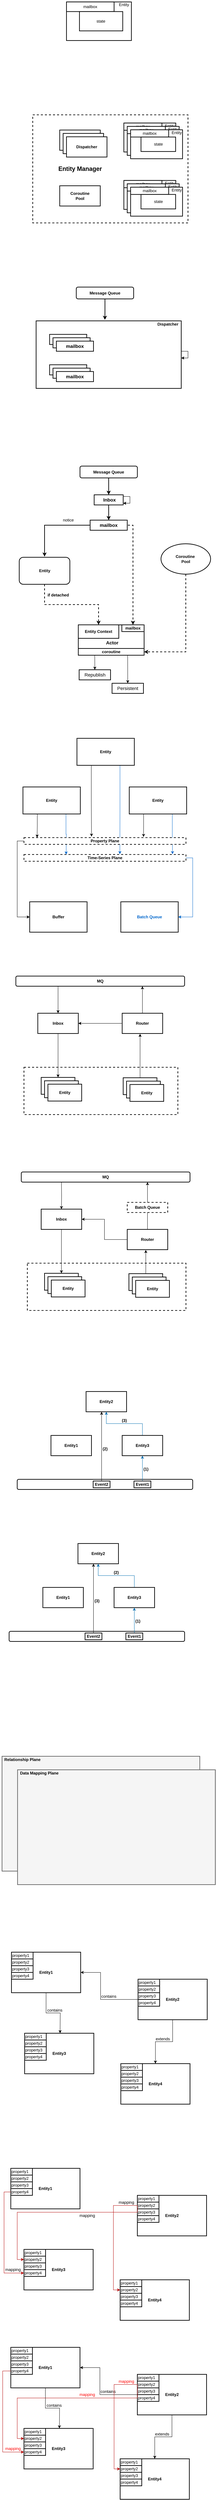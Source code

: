 <mxfile>
    <diagram id="skFAUX_iJfZ3w7AsrfGE" name="Page-1">
        <mxGraphModel dx="1020" dy="787" grid="0" gridSize="10" guides="1" tooltips="1" connect="1" arrows="1" fold="1" page="1" pageScale="1" pageWidth="827" pageHeight="1169" background="#ffffff" math="0" shadow="0">
            <root>
                <mxCell id="0"/>
                <mxCell id="1" parent="0"/>
                <mxCell id="153" value="" style="rounded=0;whiteSpace=wrap;html=1;strokeColor=#000000;strokeWidth=2;fillColor=#FFFFFF;dashed=1;" parent="1" vertex="1">
                    <mxGeometry x="174" y="3310" width="456" height="140" as="geometry"/>
                </mxCell>
                <mxCell id="39" value="" style="rounded=0;whiteSpace=wrap;html=1;fillColor=#FFFFFF;strokeColor=#000000;strokeWidth=2;dashed=1;" parent="1" vertex="1">
                    <mxGeometry x="200" y="490" width="460" height="320" as="geometry"/>
                </mxCell>
                <mxCell id="8" value="" style="group" parent="1" vertex="1" connectable="0">
                    <mxGeometry x="300" y="150" width="200" height="120" as="geometry"/>
                </mxCell>
                <mxCell id="3" value="" style="rounded=0;whiteSpace=wrap;html=1;fillColor=#FFFFFF;strokeWidth=2;glass=0;strokeColor=#000000;" parent="8" vertex="1">
                    <mxGeometry y="5.714" width="192.308" height="114.286" as="geometry"/>
                </mxCell>
                <mxCell id="4" value="&lt;font color=&quot;#000000&quot;&gt;mailbox&lt;/font&gt;" style="rounded=0;whiteSpace=wrap;html=1;fillColor=#FFFFFF;strokeWidth=2;strokeColor=#000000;" parent="8" vertex="1">
                    <mxGeometry y="5.714" width="141.026" height="28.571" as="geometry"/>
                </mxCell>
                <mxCell id="5" value="&lt;font color=&quot;#000000&quot;&gt;state&lt;/font&gt;" style="rounded=0;whiteSpace=wrap;html=1;glass=0;strokeColor=#000000;strokeWidth=2;fillColor=#FFFFFF;" parent="8" vertex="1">
                    <mxGeometry x="38.462" y="34.286" width="128.205" height="57.143" as="geometry"/>
                </mxCell>
                <mxCell id="7" value="&lt;font color=&quot;#000000&quot;&gt;Entity&lt;/font&gt;" style="text;html=1;align=center;verticalAlign=middle;resizable=0;points=[];autosize=1;strokeColor=none;" parent="8" vertex="1">
                    <mxGeometry x="144.897" y="4" width="50" height="20" as="geometry"/>
                </mxCell>
                <mxCell id="9" value="" style="group" parent="1" vertex="1" connectable="0">
                    <mxGeometry x="470" y="510" width="160" height="90" as="geometry"/>
                </mxCell>
                <mxCell id="10" value="" style="rounded=0;whiteSpace=wrap;html=1;fillColor=#FFFFFF;strokeWidth=2;glass=0;strokeColor=#000000;" parent="9" vertex="1">
                    <mxGeometry y="4.286" width="153.846" height="85.714" as="geometry"/>
                </mxCell>
                <mxCell id="11" value="&lt;font color=&quot;#000000&quot;&gt;mailbox&lt;/font&gt;" style="rounded=0;whiteSpace=wrap;html=1;fillColor=#FFFFFF;strokeWidth=2;strokeColor=#000000;" parent="9" vertex="1">
                    <mxGeometry y="4.286" width="112.821" height="21.429" as="geometry"/>
                </mxCell>
                <mxCell id="12" value="&lt;font color=&quot;#000000&quot;&gt;state&lt;/font&gt;" style="rounded=0;whiteSpace=wrap;html=1;glass=0;strokeColor=#000000;strokeWidth=2;fillColor=#FFFFFF;" parent="9" vertex="1">
                    <mxGeometry x="30.769" y="25.714" width="102.564" height="42.857" as="geometry"/>
                </mxCell>
                <mxCell id="13" value="&lt;font color=&quot;#000000&quot;&gt;Entity&lt;/font&gt;" style="text;html=1;align=center;verticalAlign=middle;resizable=0;points=[];autosize=1;strokeColor=none;" parent="9" vertex="1">
                    <mxGeometry x="110.918" y="3" width="50" height="20" as="geometry"/>
                </mxCell>
                <mxCell id="14" value="" style="group" parent="1" vertex="1" connectable="0">
                    <mxGeometry x="480" y="520" width="160" height="90" as="geometry"/>
                </mxCell>
                <mxCell id="15" value="" style="rounded=0;whiteSpace=wrap;html=1;fillColor=#FFFFFF;strokeWidth=2;glass=0;strokeColor=#000000;" parent="14" vertex="1">
                    <mxGeometry y="4.286" width="153.846" height="85.714" as="geometry"/>
                </mxCell>
                <mxCell id="16" value="&lt;font color=&quot;#000000&quot;&gt;mailbox&lt;/font&gt;" style="rounded=0;whiteSpace=wrap;html=1;fillColor=#FFFFFF;strokeWidth=2;strokeColor=#000000;" parent="14" vertex="1">
                    <mxGeometry y="4.286" width="112.821" height="21.429" as="geometry"/>
                </mxCell>
                <mxCell id="17" value="&lt;font color=&quot;#000000&quot;&gt;state&lt;/font&gt;" style="rounded=0;whiteSpace=wrap;html=1;glass=0;strokeColor=#000000;strokeWidth=2;fillColor=#FFFFFF;" parent="14" vertex="1">
                    <mxGeometry x="30.769" y="25.714" width="102.564" height="42.857" as="geometry"/>
                </mxCell>
                <mxCell id="18" value="&lt;font color=&quot;#000000&quot;&gt;Entity&lt;/font&gt;" style="text;html=1;align=center;verticalAlign=middle;resizable=0;points=[];autosize=1;strokeColor=none;" parent="14" vertex="1">
                    <mxGeometry x="110.918" y="3" width="50" height="20" as="geometry"/>
                </mxCell>
                <mxCell id="19" value="" style="group" parent="1" vertex="1" connectable="0">
                    <mxGeometry x="490" y="530" width="160" height="90" as="geometry"/>
                </mxCell>
                <mxCell id="20" value="" style="rounded=0;whiteSpace=wrap;html=1;fillColor=#FFFFFF;strokeWidth=2;glass=0;strokeColor=#000000;" parent="19" vertex="1">
                    <mxGeometry y="4.286" width="153.846" height="85.714" as="geometry"/>
                </mxCell>
                <mxCell id="21" value="&lt;font color=&quot;#000000&quot;&gt;mailbox&lt;/font&gt;" style="rounded=0;whiteSpace=wrap;html=1;fillColor=#FFFFFF;strokeWidth=2;strokeColor=#000000;" parent="19" vertex="1">
                    <mxGeometry y="4.286" width="112.821" height="21.429" as="geometry"/>
                </mxCell>
                <mxCell id="22" value="&lt;font color=&quot;#000000&quot;&gt;state&lt;/font&gt;" style="rounded=0;whiteSpace=wrap;html=1;glass=0;strokeColor=#000000;strokeWidth=2;fillColor=#FFFFFF;" parent="19" vertex="1">
                    <mxGeometry x="30.769" y="25.714" width="102.564" height="42.857" as="geometry"/>
                </mxCell>
                <mxCell id="23" value="&lt;font color=&quot;#000000&quot;&gt;Entity&lt;/font&gt;" style="text;html=1;align=center;verticalAlign=middle;resizable=0;points=[];autosize=1;strokeColor=none;" parent="19" vertex="1">
                    <mxGeometry x="110.918" y="3" width="50" height="20" as="geometry"/>
                </mxCell>
                <mxCell id="24" value="" style="group" parent="1" vertex="1" connectable="0">
                    <mxGeometry x="470" y="680" width="160" height="90" as="geometry"/>
                </mxCell>
                <mxCell id="25" value="" style="rounded=0;whiteSpace=wrap;html=1;fillColor=#FFFFFF;strokeWidth=2;glass=0;strokeColor=#000000;" parent="24" vertex="1">
                    <mxGeometry y="4.286" width="153.846" height="85.714" as="geometry"/>
                </mxCell>
                <mxCell id="26" value="&lt;font color=&quot;#000000&quot;&gt;mailbox&lt;/font&gt;" style="rounded=0;whiteSpace=wrap;html=1;fillColor=#FFFFFF;strokeWidth=2;strokeColor=#000000;" parent="24" vertex="1">
                    <mxGeometry y="4.286" width="112.821" height="21.429" as="geometry"/>
                </mxCell>
                <mxCell id="27" value="&lt;font color=&quot;#000000&quot;&gt;state&lt;/font&gt;" style="rounded=0;whiteSpace=wrap;html=1;glass=0;strokeColor=#000000;strokeWidth=2;fillColor=#FFFFFF;" parent="24" vertex="1">
                    <mxGeometry x="30.769" y="25.714" width="102.564" height="42.857" as="geometry"/>
                </mxCell>
                <mxCell id="28" value="&lt;font color=&quot;#000000&quot;&gt;Entity&lt;/font&gt;" style="text;html=1;align=center;verticalAlign=middle;resizable=0;points=[];autosize=1;strokeColor=none;" parent="24" vertex="1">
                    <mxGeometry x="110.918" y="3" width="50" height="20" as="geometry"/>
                </mxCell>
                <mxCell id="29" value="" style="group" parent="1" vertex="1" connectable="0">
                    <mxGeometry x="480" y="690" width="160" height="90" as="geometry"/>
                </mxCell>
                <mxCell id="30" value="" style="rounded=0;whiteSpace=wrap;html=1;fillColor=#FFFFFF;strokeWidth=2;glass=0;strokeColor=#000000;" parent="29" vertex="1">
                    <mxGeometry y="4.286" width="153.846" height="85.714" as="geometry"/>
                </mxCell>
                <mxCell id="31" value="&lt;font color=&quot;#000000&quot;&gt;mailbox&lt;/font&gt;" style="rounded=0;whiteSpace=wrap;html=1;fillColor=#FFFFFF;strokeWidth=2;strokeColor=#000000;" parent="29" vertex="1">
                    <mxGeometry y="4.286" width="112.821" height="21.429" as="geometry"/>
                </mxCell>
                <mxCell id="32" value="&lt;font color=&quot;#000000&quot;&gt;state&lt;/font&gt;" style="rounded=0;whiteSpace=wrap;html=1;glass=0;strokeColor=#000000;strokeWidth=2;fillColor=#FFFFFF;" parent="29" vertex="1">
                    <mxGeometry x="30.769" y="25.714" width="102.564" height="42.857" as="geometry"/>
                </mxCell>
                <mxCell id="33" value="&lt;font color=&quot;#000000&quot;&gt;Entity&lt;/font&gt;" style="text;html=1;align=center;verticalAlign=middle;resizable=0;points=[];autosize=1;strokeColor=none;" parent="29" vertex="1">
                    <mxGeometry x="110.918" y="3" width="50" height="20" as="geometry"/>
                </mxCell>
                <mxCell id="34" value="" style="group" parent="1" vertex="1" connectable="0">
                    <mxGeometry x="490" y="700" width="160" height="90" as="geometry"/>
                </mxCell>
                <mxCell id="35" value="" style="rounded=0;whiteSpace=wrap;html=1;fillColor=#FFFFFF;strokeWidth=2;glass=0;strokeColor=#000000;" parent="34" vertex="1">
                    <mxGeometry y="4.286" width="153.846" height="85.714" as="geometry"/>
                </mxCell>
                <mxCell id="36" value="&lt;font color=&quot;#000000&quot;&gt;mailbox&lt;/font&gt;" style="rounded=0;whiteSpace=wrap;html=1;fillColor=#FFFFFF;strokeWidth=2;strokeColor=#000000;" parent="34" vertex="1">
                    <mxGeometry y="4.286" width="112.821" height="21.429" as="geometry"/>
                </mxCell>
                <mxCell id="37" value="&lt;font color=&quot;#000000&quot;&gt;state&lt;/font&gt;" style="rounded=0;whiteSpace=wrap;html=1;glass=0;strokeColor=#000000;strokeWidth=2;fillColor=#FFFFFF;" parent="34" vertex="1">
                    <mxGeometry x="30.769" y="25.714" width="102.564" height="42.857" as="geometry"/>
                </mxCell>
                <mxCell id="38" value="&lt;font color=&quot;#000000&quot;&gt;Entity&lt;/font&gt;" style="text;html=1;align=center;verticalAlign=middle;resizable=0;points=[];autosize=1;strokeColor=none;" parent="34" vertex="1">
                    <mxGeometry x="110.918" y="3" width="50" height="20" as="geometry"/>
                </mxCell>
                <mxCell id="40" value="&lt;font color=&quot;#000000&quot; style=&quot;font-size: 18px&quot;&gt;&lt;b&gt;Entity Manager&lt;/b&gt;&lt;/font&gt;" style="text;html=1;align=center;verticalAlign=middle;resizable=0;points=[];autosize=1;strokeColor=none;" parent="1" vertex="1">
                    <mxGeometry x="270" y="640" width="140" height="20" as="geometry"/>
                </mxCell>
                <mxCell id="41" value="&lt;font color=&quot;#000000&quot;&gt;&lt;b&gt;Coroutine&lt;br&gt;Pool&lt;br&gt;&lt;/b&gt;&lt;/font&gt;" style="rounded=0;whiteSpace=wrap;html=1;strokeColor=#000000;strokeWidth=2;fillColor=#FFFFFF;" parent="1" vertex="1">
                    <mxGeometry x="280" y="700" width="120" height="60" as="geometry"/>
                </mxCell>
                <mxCell id="42" value="&lt;font color=&quot;#000000&quot;&gt;&lt;b&gt;Dispatcher&lt;/b&gt;&lt;/font&gt;" style="rounded=0;whiteSpace=wrap;html=1;strokeColor=#000000;strokeWidth=2;fillColor=#FFFFFF;" parent="1" vertex="1">
                    <mxGeometry x="280" y="535" width="120" height="60" as="geometry"/>
                </mxCell>
                <mxCell id="47" value="&lt;font color=&quot;#000000&quot;&gt;&lt;b&gt;Dispatcher&lt;/b&gt;&lt;/font&gt;" style="rounded=0;whiteSpace=wrap;html=1;strokeColor=#000000;strokeWidth=2;fillColor=#FFFFFF;" parent="1" vertex="1">
                    <mxGeometry x="290" y="545" width="120" height="60" as="geometry"/>
                </mxCell>
                <mxCell id="48" value="&lt;font color=&quot;#000000&quot;&gt;&lt;b&gt;Dispatcher&lt;/b&gt;&lt;/font&gt;" style="rounded=0;whiteSpace=wrap;html=1;strokeColor=#000000;strokeWidth=2;fillColor=#FFFFFF;" parent="1" vertex="1">
                    <mxGeometry x="300" y="555" width="120" height="60" as="geometry"/>
                </mxCell>
                <mxCell id="59" value="" style="group" parent="1" vertex="1" connectable="0">
                    <mxGeometry x="210" y="1100" width="430" height="200" as="geometry"/>
                </mxCell>
                <mxCell id="49" value="" style="rounded=0;whiteSpace=wrap;html=1;strokeColor=#000000;strokeWidth=2;fillColor=#FFFFFF;" parent="59" vertex="1">
                    <mxGeometry width="430" height="200" as="geometry"/>
                </mxCell>
                <mxCell id="50" value="&lt;b style=&quot;color: rgb(0 , 0 , 0)&quot;&gt;Dispatcher&lt;/b&gt;" style="text;html=1;align=center;verticalAlign=middle;resizable=0;points=[];autosize=1;strokeColor=none;" parent="59" vertex="1">
                    <mxGeometry x="350" width="80" height="20" as="geometry"/>
                </mxCell>
                <mxCell id="54" value="" style="group" parent="59" vertex="1" connectable="0">
                    <mxGeometry x="40" y="40" width="130" height="50" as="geometry"/>
                </mxCell>
                <mxCell id="51" value="&lt;font color=&quot;#000000&quot; style=&quot;font-size: 14px&quot;&gt;&lt;b&gt;mailbox&lt;/b&gt;&lt;/font&gt;" style="rounded=0;whiteSpace=wrap;html=1;strokeColor=#000000;strokeWidth=2;fillColor=#FFFFFF;" parent="54" vertex="1">
                    <mxGeometry width="110" height="30" as="geometry"/>
                </mxCell>
                <mxCell id="52" value="&lt;font color=&quot;#000000&quot; style=&quot;font-size: 14px&quot;&gt;&lt;b&gt;mailbox&lt;/b&gt;&lt;/font&gt;" style="rounded=0;whiteSpace=wrap;html=1;strokeColor=#000000;strokeWidth=2;fillColor=#FFFFFF;" parent="54" vertex="1">
                    <mxGeometry x="10" y="10" width="110" height="30" as="geometry"/>
                </mxCell>
                <mxCell id="53" value="&lt;font color=&quot;#000000&quot; style=&quot;font-size: 14px&quot;&gt;&lt;b&gt;mailbox&lt;/b&gt;&lt;/font&gt;" style="rounded=0;whiteSpace=wrap;html=1;strokeColor=#000000;strokeWidth=2;fillColor=#FFFFFF;" parent="54" vertex="1">
                    <mxGeometry x="20" y="20" width="110" height="30" as="geometry"/>
                </mxCell>
                <mxCell id="55" value="" style="group" parent="59" vertex="1" connectable="0">
                    <mxGeometry x="40" y="130" width="130" height="50" as="geometry"/>
                </mxCell>
                <mxCell id="56" value="&lt;font color=&quot;#000000&quot; style=&quot;font-size: 14px&quot;&gt;&lt;b&gt;mailbox&lt;/b&gt;&lt;/font&gt;" style="rounded=0;whiteSpace=wrap;html=1;strokeColor=#000000;strokeWidth=2;fillColor=#FFFFFF;" parent="55" vertex="1">
                    <mxGeometry width="110" height="30" as="geometry"/>
                </mxCell>
                <mxCell id="57" value="&lt;font color=&quot;#000000&quot; style=&quot;font-size: 14px&quot;&gt;&lt;b&gt;mailbox&lt;/b&gt;&lt;/font&gt;" style="rounded=0;whiteSpace=wrap;html=1;strokeColor=#000000;strokeWidth=2;fillColor=#FFFFFF;" parent="55" vertex="1">
                    <mxGeometry x="10" y="10" width="110" height="30" as="geometry"/>
                </mxCell>
                <mxCell id="58" value="&lt;font color=&quot;#000000&quot; style=&quot;font-size: 14px&quot;&gt;&lt;b&gt;mailbox&lt;/b&gt;&lt;/font&gt;" style="rounded=0;whiteSpace=wrap;html=1;strokeColor=#000000;strokeWidth=2;fillColor=#FFFFFF;" parent="55" vertex="1">
                    <mxGeometry x="20" y="20" width="110" height="30" as="geometry"/>
                </mxCell>
                <mxCell id="63" style="edgeStyle=orthogonalEdgeStyle;rounded=0;orthogonalLoop=1;jettySize=auto;html=1;" parent="59" source="49" target="49" edge="1">
                    <mxGeometry relative="1" as="geometry"/>
                </mxCell>
                <mxCell id="62" style="edgeStyle=orthogonalEdgeStyle;rounded=0;orthogonalLoop=1;jettySize=auto;html=1;exitX=0.5;exitY=1;exitDx=0;exitDy=0;entryX=0.474;entryY=-0.015;entryDx=0;entryDy=0;entryPerimeter=0;strokeWidth=2;strokeColor=#000000;" parent="1" source="61" target="49" edge="1">
                    <mxGeometry relative="1" as="geometry">
                        <mxPoint x="414" y="1090" as="targetPoint"/>
                    </mxGeometry>
                </mxCell>
                <mxCell id="61" value="&lt;font color=&quot;#000000&quot;&gt;&lt;b&gt;Message Queue&lt;/b&gt;&lt;/font&gt;" style="rounded=1;whiteSpace=wrap;html=1;glass=0;strokeColor=#000000;strokeWidth=2;fillColor=#FFFFFF;" parent="1" vertex="1">
                    <mxGeometry x="329" y="1000" width="170" height="35" as="geometry"/>
                </mxCell>
                <mxCell id="88" style="edgeStyle=orthogonalEdgeStyle;rounded=0;orthogonalLoop=1;jettySize=auto;html=1;exitX=0.5;exitY=1;exitDx=0;exitDy=0;entryX=0.5;entryY=0;entryDx=0;entryDy=0;strokeWidth=2;strokeColor=#000000;" parent="1" source="89" edge="1" target="77">
                    <mxGeometry relative="1" as="geometry">
                        <mxPoint x="423.82" y="1569.55" as="targetPoint"/>
                    </mxGeometry>
                </mxCell>
                <mxCell id="89" value="&lt;font color=&quot;#000000&quot;&gt;&lt;b&gt;Message Queue&lt;/b&gt;&lt;/font&gt;" style="rounded=1;whiteSpace=wrap;html=1;glass=0;strokeColor=#000000;strokeWidth=2;fillColor=#FFFFFF;" parent="1" vertex="1">
                    <mxGeometry x="340" y="1530" width="170" height="35" as="geometry"/>
                </mxCell>
                <mxCell id="90" style="edgeStyle=orthogonalEdgeStyle;rounded=0;orthogonalLoop=1;jettySize=auto;html=1;exitX=0.5;exitY=1;exitDx=0;exitDy=0;strokeColor=#000000;strokeWidth=2;" parent="1" source="77" target="86" edge="1">
                    <mxGeometry relative="1" as="geometry"/>
                </mxCell>
                <mxCell id="77" value="" style="rounded=0;whiteSpace=wrap;html=1;strokeColor=#000000;strokeWidth=2;fillColor=#FFFFFF;" parent="1" vertex="1">
                    <mxGeometry x="382" y="1615" width="86" height="30" as="geometry"/>
                </mxCell>
                <mxCell id="78" value="&lt;b style=&quot;color: rgb(0 , 0 , 0)&quot;&gt;&lt;font style=&quot;font-size: 14px&quot;&gt;Inbox&lt;/font&gt;&lt;/b&gt;" style="text;html=1;align=center;verticalAlign=middle;resizable=0;points=[];autosize=1;strokeColor=none;" parent="1" vertex="1">
                    <mxGeometry x="402" y="1620" width="50" height="20" as="geometry"/>
                </mxCell>
                <mxCell id="87" style="edgeStyle=orthogonalEdgeStyle;rounded=0;orthogonalLoop=1;jettySize=auto;html=1;" parent="1" source="77" target="77" edge="1">
                    <mxGeometry x="210" y="1570" as="geometry"/>
                </mxCell>
                <mxCell id="93" style="edgeStyle=orthogonalEdgeStyle;rounded=0;orthogonalLoop=1;jettySize=auto;html=1;exitX=0;exitY=0.5;exitDx=0;exitDy=0;strokeColor=#000000;strokeWidth=2;" parent="1" source="86" edge="1">
                    <mxGeometry relative="1" as="geometry">
                        <mxPoint x="235" y="1798" as="targetPoint"/>
                        <Array as="points">
                            <mxPoint x="235" y="1705"/>
                            <mxPoint x="235" y="1798"/>
                        </Array>
                    </mxGeometry>
                </mxCell>
                <mxCell id="105" style="edgeStyle=orthogonalEdgeStyle;rounded=0;orthogonalLoop=1;jettySize=auto;html=1;exitX=0.5;exitY=1;exitDx=0;exitDy=0;entryX=0.5;entryY=0;entryDx=0;entryDy=0;strokeColor=#000000;strokeWidth=2;dashed=1;" parent="1" source="86" target="104" edge="1">
                    <mxGeometry relative="1" as="geometry">
                        <Array as="points">
                            <mxPoint x="425" y="1705"/>
                            <mxPoint x="497" y="1705"/>
                        </Array>
                    </mxGeometry>
                </mxCell>
                <mxCell id="86" value="&lt;font color=&quot;#000000&quot; style=&quot;font-size: 14px&quot;&gt;&lt;b&gt;mailbox&lt;/b&gt;&lt;/font&gt;" style="rounded=0;whiteSpace=wrap;html=1;strokeColor=#000000;strokeWidth=2;fillColor=#FFFFFF;" parent="1" vertex="1">
                    <mxGeometry x="370" y="1690" width="110" height="30" as="geometry"/>
                </mxCell>
                <mxCell id="95" style="edgeStyle=orthogonalEdgeStyle;rounded=0;orthogonalLoop=1;jettySize=auto;html=1;exitX=0.5;exitY=1;exitDx=0;exitDy=0;strokeColor=#000000;strokeWidth=2;entryX=0.5;entryY=0;entryDx=0;entryDy=0;dashed=1;" parent="1" source="91" target="98" edge="1">
                    <mxGeometry relative="1" as="geometry">
                        <mxPoint x="235" y="1950" as="targetPoint"/>
                    </mxGeometry>
                </mxCell>
                <mxCell id="91" value="" style="rounded=1;whiteSpace=wrap;html=1;strokeColor=#000000;strokeWidth=2;fillColor=#FFFFFF;" parent="1" vertex="1">
                    <mxGeometry x="160" y="1800" width="150" height="80" as="geometry"/>
                </mxCell>
                <mxCell id="92" value="&lt;font color=&quot;#000000&quot;&gt;&lt;b&gt;Entity&lt;/b&gt;&lt;/font&gt;" style="text;html=1;align=center;verticalAlign=middle;resizable=0;points=[];autosize=1;strokeColor=none;" parent="1" vertex="1">
                    <mxGeometry x="210" y="1830" width="50" height="20" as="geometry"/>
                </mxCell>
                <mxCell id="94" value="&lt;font color=&quot;#000000&quot;&gt;notice&lt;/font&gt;" style="text;html=1;align=center;verticalAlign=middle;resizable=0;points=[];autosize=1;strokeColor=none;" parent="1" vertex="1">
                    <mxGeometry x="280" y="1680" width="50" height="20" as="geometry"/>
                </mxCell>
                <mxCell id="96" value="" style="rounded=0;whiteSpace=wrap;html=1;strokeColor=#000000;strokeWidth=2;fillColor=#FFFFFF;" parent="1" vertex="1">
                    <mxGeometry x="335" y="2000" width="195" height="90" as="geometry"/>
                </mxCell>
                <mxCell id="98" value="&lt;b&gt;&lt;font color=&quot;#000000&quot;&gt;Entity Context&lt;/font&gt;&lt;/b&gt;" style="rounded=0;whiteSpace=wrap;html=1;strokeColor=#000000;strokeWidth=2;fillColor=#FFFFFF;" parent="1" vertex="1">
                    <mxGeometry x="335" y="2000" width="120" height="40" as="geometry"/>
                </mxCell>
                <mxCell id="99" value="&lt;b&gt;&lt;font color=&quot;#000000&quot;&gt;if detached&lt;/font&gt;&lt;/b&gt;" style="text;html=1;align=center;verticalAlign=middle;resizable=0;points=[];autosize=1;strokeColor=none;" parent="1" vertex="1">
                    <mxGeometry x="235" y="1902" width="80" height="20" as="geometry"/>
                </mxCell>
                <mxCell id="102" style="edgeStyle=orthogonalEdgeStyle;rounded=0;orthogonalLoop=1;jettySize=auto;html=1;exitX=0.5;exitY=1;exitDx=0;exitDy=0;entryX=1;entryY=0.5;entryDx=0;entryDy=0;strokeColor=#000000;strokeWidth=2;dashed=1;" parent="1" source="100" target="101" edge="1">
                    <mxGeometry relative="1" as="geometry"/>
                </mxCell>
                <mxCell id="100" value="&lt;font color=&quot;#000000&quot;&gt;&lt;b&gt;Coroutine&amp;nbsp;&lt;br&gt;Pool&lt;/b&gt;&lt;/font&gt;" style="ellipse;whiteSpace=wrap;html=1;strokeColor=#000000;strokeWidth=2;fillColor=#FFFFFF;" parent="1" vertex="1">
                    <mxGeometry x="580" y="1760" width="147" height="90" as="geometry"/>
                </mxCell>
                <mxCell id="374" style="edgeStyle=none;html=1;exitX=0.25;exitY=1;exitDx=0;exitDy=0;entryX=0.5;entryY=0;entryDx=0;entryDy=0;fontSize=14;fontColor=#000000;strokeColor=#000000;" edge="1" parent="1" source="101" target="373">
                    <mxGeometry relative="1" as="geometry"/>
                </mxCell>
                <mxCell id="376" style="edgeStyle=none;html=1;exitX=0.75;exitY=1;exitDx=0;exitDy=0;fontSize=14;fontColor=#000000;strokeColor=#000000;" edge="1" parent="1" source="101" target="375">
                    <mxGeometry relative="1" as="geometry"/>
                </mxCell>
                <mxCell id="101" value="&lt;b&gt;&lt;font color=&quot;#000000&quot;&gt;coroutine&lt;/font&gt;&lt;/b&gt;" style="rounded=0;whiteSpace=wrap;html=1;strokeColor=#000000;strokeWidth=2;fillColor=#FFFFFF;" parent="1" vertex="1">
                    <mxGeometry x="335" y="2070" width="195" height="20" as="geometry"/>
                </mxCell>
                <mxCell id="103" value="&lt;font color=&quot;#000000&quot; style=&quot;font-size: 14px&quot;&gt;&lt;b&gt;Actor&lt;/b&gt;&lt;/font&gt;" style="text;html=1;align=center;verticalAlign=middle;resizable=0;points=[];autosize=1;strokeColor=none;" parent="1" vertex="1">
                    <mxGeometry x="410" y="2043" width="50" height="20" as="geometry"/>
                </mxCell>
                <mxCell id="104" value="&lt;font color=&quot;#000000&quot;&gt;&lt;b&gt;mailbox&lt;/b&gt;&lt;/font&gt;" style="rounded=0;whiteSpace=wrap;html=1;strokeColor=#000000;strokeWidth=2;fillColor=#FFFFFF;" parent="1" vertex="1">
                    <mxGeometry x="464" y="2000" width="66" height="20" as="geometry"/>
                </mxCell>
                <mxCell id="114" style="edgeStyle=orthogonalEdgeStyle;rounded=0;orthogonalLoop=1;jettySize=auto;html=1;exitX=0.25;exitY=1;exitDx=0;exitDy=0;entryX=0.417;entryY=-0.15;entryDx=0;entryDy=0;entryPerimeter=0;strokeColor=#000000;" parent="1" source="106" target="109" edge="1">
                    <mxGeometry relative="1" as="geometry"/>
                </mxCell>
                <mxCell id="116" style="edgeStyle=orthogonalEdgeStyle;rounded=0;orthogonalLoop=1;jettySize=auto;html=1;exitX=0.75;exitY=1;exitDx=0;exitDy=0;entryX=0.592;entryY=-0.05;entryDx=0;entryDy=0;entryPerimeter=0;strokeColor=#0066CC;" parent="1" source="106" target="112" edge="1">
                    <mxGeometry relative="1" as="geometry"/>
                </mxCell>
                <mxCell id="106" value="&lt;b&gt;&lt;font color=&quot;#000000&quot;&gt;Entity&lt;/font&gt;&lt;/b&gt;" style="rounded=0;whiteSpace=wrap;html=1;fillColor=#FFFFFF;strokeColor=#000000;strokeWidth=2;" parent="1" vertex="1">
                    <mxGeometry x="331" y="2336" width="170" height="80" as="geometry"/>
                </mxCell>
                <mxCell id="119" style="edgeStyle=orthogonalEdgeStyle;rounded=0;orthogonalLoop=1;jettySize=auto;html=1;exitX=0.25;exitY=1;exitDx=0;exitDy=0;entryX=0.081;entryY=0;entryDx=0;entryDy=0;entryPerimeter=0;strokeColor=#000000;" parent="1" source="107" target="109" edge="1">
                    <mxGeometry relative="1" as="geometry"/>
                </mxCell>
                <mxCell id="123" style="edgeStyle=orthogonalEdgeStyle;rounded=0;orthogonalLoop=1;jettySize=auto;html=1;exitX=0.75;exitY=1;exitDx=0;exitDy=0;strokeColor=#0066CC;" parent="1" source="107" edge="1">
                    <mxGeometry relative="1" as="geometry">
                        <mxPoint x="299" y="2680" as="targetPoint"/>
                    </mxGeometry>
                </mxCell>
                <mxCell id="107" value="&lt;b&gt;&lt;font color=&quot;#000000&quot;&gt;Entity&lt;/font&gt;&lt;/b&gt;" style="rounded=0;whiteSpace=wrap;html=1;fillColor=#FFFFFF;strokeColor=#000000;strokeWidth=2;" parent="1" vertex="1">
                    <mxGeometry x="171" y="2480" width="170" height="80" as="geometry"/>
                </mxCell>
                <mxCell id="120" style="edgeStyle=orthogonalEdgeStyle;rounded=0;orthogonalLoop=1;jettySize=auto;html=1;exitX=0.25;exitY=1;exitDx=0;exitDy=0;entryX=0.738;entryY=-0.1;entryDx=0;entryDy=0;entryPerimeter=0;strokeColor=#000000;" parent="1" source="108" target="109" edge="1">
                    <mxGeometry relative="1" as="geometry"/>
                </mxCell>
                <mxCell id="121" style="edgeStyle=orthogonalEdgeStyle;rounded=0;orthogonalLoop=1;jettySize=auto;html=1;exitX=0.75;exitY=1;exitDx=0;exitDy=0;entryX=0.917;entryY=-0.05;entryDx=0;entryDy=0;entryPerimeter=0;strokeColor=#0066CC;" parent="1" source="108" target="112" edge="1">
                    <mxGeometry relative="1" as="geometry"/>
                </mxCell>
                <mxCell id="108" value="&lt;b&gt;&lt;font color=&quot;#000000&quot;&gt;Entity&lt;/font&gt;&lt;/b&gt;" style="rounded=0;whiteSpace=wrap;html=1;fillColor=#FFFFFF;strokeColor=#000000;strokeWidth=2;" parent="1" vertex="1">
                    <mxGeometry x="486" y="2480" width="170" height="80" as="geometry"/>
                </mxCell>
                <mxCell id="128" style="edgeStyle=orthogonalEdgeStyle;rounded=0;orthogonalLoop=1;jettySize=auto;html=1;exitX=0;exitY=0.5;exitDx=0;exitDy=0;entryX=0;entryY=0.5;entryDx=0;entryDy=0;strokeColor=#000000;" parent="1" source="109" target="126" edge="1">
                    <mxGeometry relative="1" as="geometry"/>
                </mxCell>
                <mxCell id="109" value="&lt;font color=&quot;#000000&quot;&gt;&lt;b&gt;Property Plane&lt;/b&gt;&lt;/font&gt;" style="rounded=0;whiteSpace=wrap;html=1;strokeColor=#000000;strokeWidth=2;fillColor=#FFFFFF;dashed=1;" parent="1" vertex="1">
                    <mxGeometry x="174" y="2630" width="480" height="20" as="geometry"/>
                </mxCell>
                <mxCell id="129" style="edgeStyle=orthogonalEdgeStyle;rounded=0;orthogonalLoop=1;jettySize=auto;html=1;exitX=1;exitY=0.5;exitDx=0;exitDy=0;entryX=1;entryY=0.5;entryDx=0;entryDy=0;strokeColor=#0066CC;strokeWidth=1;" parent="1" source="112" target="127" edge="1">
                    <mxGeometry relative="1" as="geometry"/>
                </mxCell>
                <mxCell id="112" value="&lt;span style=&quot;color: rgb(0 , 0 , 0)&quot;&gt;&lt;b&gt;Time-Series Plane&lt;/b&gt;&lt;/span&gt;" style="rounded=0;whiteSpace=wrap;html=1;strokeColor=#000000;strokeWidth=2;fillColor=#FFFFFF;dashed=1;" parent="1" vertex="1">
                    <mxGeometry x="174" y="2680" width="480" height="20" as="geometry"/>
                </mxCell>
                <mxCell id="126" value="&lt;font color=&quot;#000000&quot;&gt;&lt;b&gt;Buffer&lt;/b&gt;&lt;/font&gt;" style="rounded=0;whiteSpace=wrap;html=1;strokeColor=#000000;strokeWidth=2;fillColor=#FFFFFF;" parent="1" vertex="1">
                    <mxGeometry x="191" y="2820" width="170" height="90" as="geometry"/>
                </mxCell>
                <mxCell id="127" value="&lt;b&gt;&lt;font color=&quot;#0066cc&quot;&gt;Batch Queue&lt;/font&gt;&lt;/b&gt;" style="rounded=0;whiteSpace=wrap;html=1;strokeColor=#000000;strokeWidth=2;fillColor=#FFFFFF;" parent="1" vertex="1">
                    <mxGeometry x="461" y="2820" width="170" height="90" as="geometry"/>
                </mxCell>
                <mxCell id="134" style="edgeStyle=orthogonalEdgeStyle;rounded=0;orthogonalLoop=1;jettySize=auto;html=1;exitX=0.25;exitY=1;exitDx=0;exitDy=0;entryX=0.5;entryY=0;entryDx=0;entryDy=0;strokeColor=#000000;" parent="1" source="130" target="131" edge="1">
                    <mxGeometry relative="1" as="geometry"/>
                </mxCell>
                <mxCell id="130" value="&lt;b&gt;&lt;font color=&quot;#000000&quot;&gt;MQ&lt;/font&gt;&lt;/b&gt;" style="rounded=1;whiteSpace=wrap;html=1;fillColor=#FFFFFF;strokeColor=#000000;strokeWidth=2;" parent="1" vertex="1">
                    <mxGeometry x="150" y="3040" width="500" height="30" as="geometry"/>
                </mxCell>
                <mxCell id="152" style="edgeStyle=orthogonalEdgeStyle;rounded=0;orthogonalLoop=1;jettySize=auto;html=1;exitX=0.5;exitY=1;exitDx=0;exitDy=0;entryX=0.5;entryY=0;entryDx=0;entryDy=0;strokeColor=#000000;" parent="1" source="131" target="143" edge="1">
                    <mxGeometry relative="1" as="geometry"/>
                </mxCell>
                <mxCell id="131" value="&lt;b&gt;&lt;font color=&quot;#000000&quot;&gt;Inbox&lt;/font&gt;&lt;/b&gt;" style="rounded=0;whiteSpace=wrap;html=1;strokeColor=#000000;strokeWidth=2;fillColor=#FFFFFF;" parent="1" vertex="1">
                    <mxGeometry x="215" y="3150" width="120" height="60" as="geometry"/>
                </mxCell>
                <mxCell id="136" style="edgeStyle=orthogonalEdgeStyle;rounded=0;orthogonalLoop=1;jettySize=auto;html=1;exitX=0.5;exitY=0;exitDx=0;exitDy=0;entryX=0.75;entryY=1;entryDx=0;entryDy=0;strokeColor=#000000;" parent="1" source="132" target="130" edge="1">
                    <mxGeometry relative="1" as="geometry"/>
                </mxCell>
                <mxCell id="137" style="edgeStyle=orthogonalEdgeStyle;rounded=0;orthogonalLoop=1;jettySize=auto;html=1;exitX=0;exitY=0.5;exitDx=0;exitDy=0;entryX=1;entryY=0.5;entryDx=0;entryDy=0;strokeColor=#000000;" parent="1" source="132" target="131" edge="1">
                    <mxGeometry relative="1" as="geometry"/>
                </mxCell>
                <mxCell id="132" value="&lt;font color=&quot;#000000&quot;&gt;&lt;b&gt;Router&lt;/b&gt;&lt;/font&gt;" style="rounded=0;whiteSpace=wrap;html=1;strokeColor=#000000;strokeWidth=2;fillColor=#FFFFFF;" parent="1" vertex="1">
                    <mxGeometry x="465" y="3150" width="120" height="60" as="geometry"/>
                </mxCell>
                <mxCell id="146" value="" style="group" parent="1" vertex="1" connectable="0">
                    <mxGeometry x="225" y="3340" width="120" height="70" as="geometry"/>
                </mxCell>
                <mxCell id="143" value="&lt;b&gt;&lt;font color=&quot;#000000&quot;&gt;Entity&lt;/font&gt;&lt;/b&gt;" style="rounded=0;whiteSpace=wrap;html=1;fillColor=#FFFFFF;strokeColor=#000000;strokeWidth=2;" parent="146" vertex="1">
                    <mxGeometry width="100" height="50" as="geometry"/>
                </mxCell>
                <mxCell id="144" value="&lt;b&gt;&lt;font color=&quot;#000000&quot;&gt;Entity&lt;/font&gt;&lt;/b&gt;" style="rounded=0;whiteSpace=wrap;html=1;fillColor=#FFFFFF;strokeColor=#000000;strokeWidth=2;" parent="146" vertex="1">
                    <mxGeometry x="10" y="10" width="100" height="50" as="geometry"/>
                </mxCell>
                <mxCell id="145" value="&lt;b&gt;&lt;font color=&quot;#000000&quot;&gt;Entity&lt;/font&gt;&lt;/b&gt;" style="rounded=0;whiteSpace=wrap;html=1;fillColor=#FFFFFF;strokeColor=#000000;strokeWidth=2;" parent="146" vertex="1">
                    <mxGeometry x="20" y="20" width="100" height="50" as="geometry"/>
                </mxCell>
                <mxCell id="147" value="" style="group" parent="1" vertex="1" connectable="0">
                    <mxGeometry x="468" y="3341" width="120" height="70" as="geometry"/>
                </mxCell>
                <mxCell id="148" value="&lt;b&gt;&lt;font color=&quot;#000000&quot;&gt;Entity&lt;/font&gt;&lt;/b&gt;" style="rounded=0;whiteSpace=wrap;html=1;fillColor=#FFFFFF;strokeColor=#000000;strokeWidth=2;" parent="147" vertex="1">
                    <mxGeometry width="100" height="50" as="geometry"/>
                </mxCell>
                <mxCell id="149" value="&lt;b&gt;&lt;font color=&quot;#000000&quot;&gt;Entity&lt;/font&gt;&lt;/b&gt;" style="rounded=0;whiteSpace=wrap;html=1;fillColor=#FFFFFF;strokeColor=#000000;strokeWidth=2;" parent="147" vertex="1">
                    <mxGeometry x="10" y="10" width="100" height="50" as="geometry"/>
                </mxCell>
                <mxCell id="150" value="&lt;b&gt;&lt;font color=&quot;#000000&quot;&gt;Entity&lt;/font&gt;&lt;/b&gt;" style="rounded=0;whiteSpace=wrap;html=1;fillColor=#FFFFFF;strokeColor=#000000;strokeWidth=2;" parent="147" vertex="1">
                    <mxGeometry x="20" y="20" width="100" height="50" as="geometry"/>
                </mxCell>
                <mxCell id="151" style="edgeStyle=orthogonalEdgeStyle;rounded=0;orthogonalLoop=1;jettySize=auto;html=1;exitX=0.5;exitY=0;exitDx=0;exitDy=0;entryX=0.442;entryY=1.017;entryDx=0;entryDy=0;entryPerimeter=0;strokeColor=#000000;" parent="1" source="148" target="132" edge="1">
                    <mxGeometry relative="1" as="geometry"/>
                </mxCell>
                <mxCell id="154" value="" style="rounded=0;whiteSpace=wrap;html=1;strokeColor=#000000;strokeWidth=2;fillColor=#FFFFFF;dashed=1;" parent="1" vertex="1">
                    <mxGeometry x="184" y="3890" width="470" height="140" as="geometry"/>
                </mxCell>
                <mxCell id="155" style="edgeStyle=orthogonalEdgeStyle;rounded=0;orthogonalLoop=1;jettySize=auto;html=1;exitX=0.25;exitY=1;exitDx=0;exitDy=0;entryX=0.5;entryY=0;entryDx=0;entryDy=0;strokeColor=#000000;" parent="1" target="158" edge="1">
                    <mxGeometry relative="1" as="geometry">
                        <mxPoint x="285.0" y="3650" as="sourcePoint"/>
                    </mxGeometry>
                </mxCell>
                <mxCell id="156" value="&lt;b&gt;&lt;font color=&quot;#000000&quot;&gt;MQ&lt;/font&gt;&lt;/b&gt;" style="rounded=1;whiteSpace=wrap;html=1;fillColor=#FFFFFF;strokeColor=#000000;strokeWidth=2;" parent="1" vertex="1">
                    <mxGeometry x="166" y="3620" width="500" height="30" as="geometry"/>
                </mxCell>
                <mxCell id="157" style="edgeStyle=orthogonalEdgeStyle;rounded=0;orthogonalLoop=1;jettySize=auto;html=1;exitX=0.5;exitY=1;exitDx=0;exitDy=0;entryX=0.5;entryY=0;entryDx=0;entryDy=0;strokeColor=#000000;" parent="1" source="158" target="163" edge="1">
                    <mxGeometry relative="1" as="geometry"/>
                </mxCell>
                <mxCell id="158" value="&lt;b&gt;&lt;font color=&quot;#000000&quot;&gt;Inbox&lt;/font&gt;&lt;/b&gt;" style="rounded=0;whiteSpace=wrap;html=1;strokeColor=#000000;strokeWidth=2;fillColor=#FFFFFF;" parent="1" vertex="1">
                    <mxGeometry x="225" y="3730" width="120" height="60" as="geometry"/>
                </mxCell>
                <mxCell id="160" style="edgeStyle=orthogonalEdgeStyle;rounded=0;orthogonalLoop=1;jettySize=auto;html=1;exitX=0;exitY=0.5;exitDx=0;exitDy=0;entryX=1;entryY=0.5;entryDx=0;entryDy=0;strokeColor=#000000;" parent="1" source="161" target="158" edge="1">
                    <mxGeometry relative="1" as="geometry"/>
                </mxCell>
                <mxCell id="171" style="edgeStyle=orthogonalEdgeStyle;rounded=0;orthogonalLoop=1;jettySize=auto;html=1;exitX=0.5;exitY=0;exitDx=0;exitDy=0;strokeColor=#000000;" parent="1" source="161" edge="1">
                    <mxGeometry relative="1" as="geometry">
                        <mxPoint x="540" y="3650" as="targetPoint"/>
                    </mxGeometry>
                </mxCell>
                <mxCell id="161" value="&lt;font color=&quot;#000000&quot;&gt;&lt;b&gt;Router&lt;/b&gt;&lt;/font&gt;" style="rounded=0;whiteSpace=wrap;html=1;strokeColor=#000000;strokeWidth=2;fillColor=#FFFFFF;" parent="1" vertex="1">
                    <mxGeometry x="480" y="3790" width="120" height="60" as="geometry"/>
                </mxCell>
                <mxCell id="162" value="" style="group" parent="1" vertex="1" connectable="0">
                    <mxGeometry x="235" y="3920" width="120" height="70" as="geometry"/>
                </mxCell>
                <mxCell id="163" value="&lt;b&gt;&lt;font color=&quot;#000000&quot;&gt;Entity&lt;/font&gt;&lt;/b&gt;" style="rounded=0;whiteSpace=wrap;html=1;fillColor=#FFFFFF;strokeColor=#000000;strokeWidth=2;" parent="162" vertex="1">
                    <mxGeometry width="100" height="50" as="geometry"/>
                </mxCell>
                <mxCell id="164" value="&lt;b&gt;&lt;font color=&quot;#000000&quot;&gt;Entity&lt;/font&gt;&lt;/b&gt;" style="rounded=0;whiteSpace=wrap;html=1;fillColor=#FFFFFF;strokeColor=#000000;strokeWidth=2;" parent="162" vertex="1">
                    <mxGeometry x="10" y="10" width="100" height="50" as="geometry"/>
                </mxCell>
                <mxCell id="165" value="&lt;b&gt;&lt;font color=&quot;#000000&quot;&gt;Entity&lt;/font&gt;&lt;/b&gt;" style="rounded=0;whiteSpace=wrap;html=1;fillColor=#FFFFFF;strokeColor=#000000;strokeWidth=2;" parent="162" vertex="1">
                    <mxGeometry x="20" y="20" width="100" height="50" as="geometry"/>
                </mxCell>
                <mxCell id="166" value="" style="group" parent="1" vertex="1" connectable="0">
                    <mxGeometry x="485" y="3921" width="120" height="70" as="geometry"/>
                </mxCell>
                <mxCell id="167" value="&lt;b&gt;&lt;font color=&quot;#000000&quot;&gt;Entity&lt;/font&gt;&lt;/b&gt;" style="rounded=0;whiteSpace=wrap;html=1;fillColor=#FFFFFF;strokeColor=#000000;strokeWidth=2;" parent="166" vertex="1">
                    <mxGeometry width="100" height="50" as="geometry"/>
                </mxCell>
                <mxCell id="168" value="&lt;b&gt;&lt;font color=&quot;#000000&quot;&gt;Entity&lt;/font&gt;&lt;/b&gt;" style="rounded=0;whiteSpace=wrap;html=1;fillColor=#FFFFFF;strokeColor=#000000;strokeWidth=2;" parent="166" vertex="1">
                    <mxGeometry x="10" y="10" width="100" height="50" as="geometry"/>
                </mxCell>
                <mxCell id="169" value="&lt;b&gt;&lt;font color=&quot;#000000&quot;&gt;Entity&lt;/font&gt;&lt;/b&gt;" style="rounded=0;whiteSpace=wrap;html=1;fillColor=#FFFFFF;strokeColor=#000000;strokeWidth=2;" parent="166" vertex="1">
                    <mxGeometry x="20" y="20" width="100" height="50" as="geometry"/>
                </mxCell>
                <mxCell id="170" style="edgeStyle=orthogonalEdgeStyle;rounded=0;orthogonalLoop=1;jettySize=auto;html=1;exitX=0.5;exitY=0;exitDx=0;exitDy=0;strokeColor=#000000;" parent="1" source="167" edge="1">
                    <mxGeometry relative="1" as="geometry">
                        <mxPoint x="535" y="3851" as="targetPoint"/>
                    </mxGeometry>
                </mxCell>
                <mxCell id="172" value="&lt;b&gt;&lt;font color=&quot;#000000&quot;&gt;Batch Queue&lt;/font&gt;&lt;/b&gt;" style="rounded=0;whiteSpace=wrap;html=1;dashed=1;strokeColor=#000000;strokeWidth=2;fillColor=#FFFFFF;" parent="1" vertex="1">
                    <mxGeometry x="480" y="3710" width="120" height="30" as="geometry"/>
                </mxCell>
                <mxCell id="173" value="&lt;b&gt;&lt;font color=&quot;#000000&quot;&gt;Entity2&lt;/font&gt;&lt;/b&gt;" style="rounded=0;whiteSpace=wrap;html=1;strokeColor=#000000;strokeWidth=2;fillColor=#FFFFFF;" parent="1" vertex="1">
                    <mxGeometry x="358" y="4270" width="120" height="60" as="geometry"/>
                </mxCell>
                <mxCell id="177" style="edgeStyle=orthogonalEdgeStyle;rounded=0;orthogonalLoop=1;jettySize=auto;html=1;exitX=0.5;exitY=0;exitDx=0;exitDy=0;entryX=0.5;entryY=1;entryDx=0;entryDy=0;strokeColor=#006EAF;fillColor=#1ba1e2;" parent="1" source="174" target="173" edge="1">
                    <mxGeometry relative="1" as="geometry"/>
                </mxCell>
                <mxCell id="174" value="&lt;b&gt;&lt;font color=&quot;#000000&quot;&gt;Entity3&lt;/font&gt;&lt;/b&gt;" style="rounded=0;whiteSpace=wrap;html=1;strokeColor=#000000;strokeWidth=2;fillColor=#FFFFFF;" parent="1" vertex="1">
                    <mxGeometry x="465" y="4400" width="120" height="60" as="geometry"/>
                </mxCell>
                <mxCell id="175" value="&lt;b&gt;&lt;font color=&quot;#000000&quot;&gt;Entity1&lt;/font&gt;&lt;/b&gt;" style="rounded=0;whiteSpace=wrap;html=1;strokeColor=#000000;strokeWidth=2;fillColor=#FFFFFF;" parent="1" vertex="1">
                    <mxGeometry x="254" y="4400" width="120" height="60" as="geometry"/>
                </mxCell>
                <mxCell id="176" value="" style="rounded=1;whiteSpace=wrap;html=1;strokeColor=#000000;strokeWidth=2;fillColor=#FFFFFF;" parent="1" vertex="1">
                    <mxGeometry x="154" y="4530" width="520" height="30" as="geometry"/>
                </mxCell>
                <mxCell id="181" style="edgeStyle=orthogonalEdgeStyle;rounded=0;orthogonalLoop=1;jettySize=auto;html=1;exitX=0.5;exitY=0;exitDx=0;exitDy=0;entryX=0.5;entryY=1;entryDx=0;entryDy=0;strokeColor=#006EAF;fillColor=#1ba1e2;" parent="1" source="179" target="174" edge="1">
                    <mxGeometry relative="1" as="geometry"/>
                </mxCell>
                <mxCell id="179" value="&lt;b&gt;&lt;font color=&quot;#000000&quot;&gt;Event1&lt;/font&gt;&lt;/b&gt;" style="rounded=0;whiteSpace=wrap;html=1;strokeColor=#000000;strokeWidth=2;fillColor=#FFFFFF;" parent="1" vertex="1">
                    <mxGeometry x="500" y="4535" width="50" height="20" as="geometry"/>
                </mxCell>
                <mxCell id="182" style="edgeStyle=orthogonalEdgeStyle;rounded=0;orthogonalLoop=1;jettySize=auto;html=1;exitX=0.5;exitY=0;exitDx=0;exitDy=0;entryX=0.5;entryY=1;entryDx=0;entryDy=0;strokeColor=#000000;" parent="1" source="180" edge="1">
                    <mxGeometry relative="1" as="geometry">
                        <mxPoint x="404" y="4330" as="targetPoint"/>
                    </mxGeometry>
                </mxCell>
                <mxCell id="180" value="&lt;b&gt;&lt;font color=&quot;#000000&quot;&gt;Event2&lt;/font&gt;&lt;/b&gt;" style="rounded=0;whiteSpace=wrap;html=1;strokeColor=#000000;strokeWidth=2;fillColor=#FFFFFF;" parent="1" vertex="1">
                    <mxGeometry x="379" y="4535" width="50" height="20" as="geometry"/>
                </mxCell>
                <mxCell id="183" value="&lt;b&gt;&lt;font color=&quot;#000000&quot;&gt;(1)&lt;/font&gt;&lt;/b&gt;" style="text;html=1;align=center;verticalAlign=middle;resizable=0;points=[];autosize=1;strokeColor=none;" parent="1" vertex="1">
                    <mxGeometry x="520" y="4490" width="30" height="20" as="geometry"/>
                </mxCell>
                <mxCell id="184" value="&lt;b&gt;&lt;font color=&quot;#000000&quot;&gt;(2)&lt;/font&gt;&lt;/b&gt;" style="text;html=1;align=center;verticalAlign=middle;resizable=0;points=[];autosize=1;strokeColor=none;" parent="1" vertex="1">
                    <mxGeometry x="399" y="4430" width="30" height="20" as="geometry"/>
                </mxCell>
                <mxCell id="185" value="&lt;b&gt;&lt;font color=&quot;#000000&quot;&gt;(3)&lt;/font&gt;&lt;/b&gt;" style="text;html=1;align=center;verticalAlign=middle;resizable=0;points=[];autosize=1;strokeColor=none;" parent="1" vertex="1">
                    <mxGeometry x="456" y="4346" width="30" height="20" as="geometry"/>
                </mxCell>
                <mxCell id="186" value="&lt;b&gt;&lt;font color=&quot;#000000&quot;&gt;Entity2&lt;/font&gt;&lt;/b&gt;" style="rounded=0;whiteSpace=wrap;html=1;strokeColor=#000000;strokeWidth=2;fillColor=#FFFFFF;" parent="1" vertex="1">
                    <mxGeometry x="334" y="4720" width="120" height="60" as="geometry"/>
                </mxCell>
                <mxCell id="187" style="edgeStyle=orthogonalEdgeStyle;rounded=0;orthogonalLoop=1;jettySize=auto;html=1;exitX=0.5;exitY=0;exitDx=0;exitDy=0;entryX=0.5;entryY=1;entryDx=0;entryDy=0;strokeColor=#006EAF;fillColor=#1ba1e2;" parent="1" source="188" target="186" edge="1">
                    <mxGeometry relative="1" as="geometry"/>
                </mxCell>
                <mxCell id="188" value="&lt;b&gt;&lt;font color=&quot;#000000&quot;&gt;Entity3&lt;/font&gt;&lt;/b&gt;" style="rounded=0;whiteSpace=wrap;html=1;strokeColor=#000000;strokeWidth=2;fillColor=#FFFFFF;" parent="1" vertex="1">
                    <mxGeometry x="441" y="4850" width="120" height="60" as="geometry"/>
                </mxCell>
                <mxCell id="189" value="&lt;b&gt;&lt;font color=&quot;#000000&quot;&gt;Entity1&lt;/font&gt;&lt;/b&gt;" style="rounded=0;whiteSpace=wrap;html=1;strokeColor=#000000;strokeWidth=2;fillColor=#FFFFFF;" parent="1" vertex="1">
                    <mxGeometry x="230" y="4850" width="120" height="60" as="geometry"/>
                </mxCell>
                <mxCell id="190" value="" style="rounded=1;whiteSpace=wrap;html=1;strokeColor=#000000;strokeWidth=2;fillColor=#FFFFFF;" parent="1" vertex="1">
                    <mxGeometry x="130" y="4980" width="520" height="30" as="geometry"/>
                </mxCell>
                <mxCell id="191" style="edgeStyle=orthogonalEdgeStyle;rounded=0;orthogonalLoop=1;jettySize=auto;html=1;exitX=0.5;exitY=0;exitDx=0;exitDy=0;entryX=0.5;entryY=1;entryDx=0;entryDy=0;strokeColor=#006EAF;fillColor=#1ba1e2;" parent="1" source="192" target="188" edge="1">
                    <mxGeometry relative="1" as="geometry"/>
                </mxCell>
                <mxCell id="192" value="&lt;b&gt;&lt;font color=&quot;#000000&quot;&gt;Event1&lt;/font&gt;&lt;/b&gt;" style="rounded=0;whiteSpace=wrap;html=1;strokeColor=#000000;strokeWidth=2;fillColor=#FFFFFF;" parent="1" vertex="1">
                    <mxGeometry x="476" y="4985" width="50" height="20" as="geometry"/>
                </mxCell>
                <mxCell id="193" style="edgeStyle=orthogonalEdgeStyle;rounded=0;orthogonalLoop=1;jettySize=auto;html=1;exitX=0.5;exitY=0;exitDx=0;exitDy=0;entryX=0.5;entryY=1;entryDx=0;entryDy=0;strokeColor=#000000;" parent="1" source="194" edge="1">
                    <mxGeometry relative="1" as="geometry">
                        <mxPoint x="380" y="4780" as="targetPoint"/>
                    </mxGeometry>
                </mxCell>
                <mxCell id="194" value="&lt;b&gt;&lt;font color=&quot;#000000&quot;&gt;Event2&lt;/font&gt;&lt;/b&gt;" style="rounded=0;whiteSpace=wrap;html=1;strokeColor=#000000;strokeWidth=2;fillColor=#FFFFFF;" parent="1" vertex="1">
                    <mxGeometry x="355" y="4985" width="50" height="20" as="geometry"/>
                </mxCell>
                <mxCell id="195" value="&lt;b&gt;&lt;font color=&quot;#000000&quot;&gt;(1)&lt;/font&gt;&lt;/b&gt;" style="text;html=1;align=center;verticalAlign=middle;resizable=0;points=[];autosize=1;strokeColor=none;" parent="1" vertex="1">
                    <mxGeometry x="496" y="4940" width="30" height="20" as="geometry"/>
                </mxCell>
                <mxCell id="196" value="&lt;b&gt;&lt;font color=&quot;#000000&quot;&gt;(3)&lt;/font&gt;&lt;/b&gt;" style="text;html=1;align=center;verticalAlign=middle;resizable=0;points=[];autosize=1;strokeColor=none;" parent="1" vertex="1">
                    <mxGeometry x="375" y="4880" width="30" height="20" as="geometry"/>
                </mxCell>
                <mxCell id="197" value="&lt;b&gt;&lt;font color=&quot;#000000&quot;&gt;(2)&lt;/font&gt;&lt;/b&gt;" style="text;html=1;align=center;verticalAlign=middle;resizable=0;points=[];autosize=1;strokeColor=none;" parent="1" vertex="1">
                    <mxGeometry x="432" y="4796" width="30" height="20" as="geometry"/>
                </mxCell>
                <mxCell id="299" value="" style="group" parent="1" vertex="1" connectable="0">
                    <mxGeometry x="137" y="5930" width="580" height="450" as="geometry"/>
                </mxCell>
                <mxCell id="207" value="" style="group" parent="299" vertex="1" connectable="0">
                    <mxGeometry width="205" height="120" as="geometry"/>
                </mxCell>
                <mxCell id="198" value="&lt;b&gt;&lt;font color=&quot;#000000&quot;&gt;Entity1&lt;/font&gt;&lt;/b&gt;" style="rounded=0;whiteSpace=wrap;html=1;strokeColor=#000000;strokeWidth=2;fillColor=#FFFFFF;align=center;" parent="207" vertex="1">
                    <mxGeometry width="205" height="120" as="geometry"/>
                </mxCell>
                <mxCell id="203" value="&lt;div&gt;&lt;span style=&quot;color: rgb(0 , 0 , 0)&quot;&gt;property1&lt;/span&gt;&lt;/div&gt;" style="rounded=0;whiteSpace=wrap;html=1;strokeColor=#000000;strokeWidth=2;fillColor=#FFFFFF;align=left;" parent="207" vertex="1">
                    <mxGeometry width="64" height="20" as="geometry"/>
                </mxCell>
                <mxCell id="204" value="&lt;div&gt;&lt;span style=&quot;color: rgb(0 , 0 , 0)&quot;&gt;property2&lt;/span&gt;&lt;/div&gt;" style="rounded=0;whiteSpace=wrap;html=1;strokeColor=#000000;strokeWidth=2;fillColor=#FFFFFF;align=left;" parent="207" vertex="1">
                    <mxGeometry y="20" width="64" height="20" as="geometry"/>
                </mxCell>
                <mxCell id="205" value="&lt;div&gt;&lt;span style=&quot;color: rgb(0 , 0 , 0)&quot;&gt;property3&lt;/span&gt;&lt;/div&gt;" style="rounded=0;whiteSpace=wrap;html=1;strokeColor=#000000;strokeWidth=2;fillColor=#FFFFFF;align=left;" parent="207" vertex="1">
                    <mxGeometry y="40" width="64" height="20" as="geometry"/>
                </mxCell>
                <mxCell id="206" value="&lt;div&gt;&lt;span style=&quot;color: rgb(0 , 0 , 0)&quot;&gt;property4&lt;/span&gt;&lt;/div&gt;" style="rounded=0;whiteSpace=wrap;html=1;strokeColor=#000000;strokeWidth=2;fillColor=#FFFFFF;align=left;" parent="207" vertex="1">
                    <mxGeometry y="60" width="64" height="20" as="geometry"/>
                </mxCell>
                <mxCell id="208" value="" style="group" parent="299" vertex="1" connectable="0">
                    <mxGeometry x="375" y="80" width="205" height="120" as="geometry"/>
                </mxCell>
                <mxCell id="209" value="&lt;b&gt;&lt;font color=&quot;#000000&quot;&gt;Entity2&lt;/font&gt;&lt;/b&gt;" style="rounded=0;whiteSpace=wrap;html=1;strokeColor=#000000;strokeWidth=2;fillColor=#FFFFFF;align=center;" parent="208" vertex="1">
                    <mxGeometry width="205" height="120" as="geometry"/>
                </mxCell>
                <mxCell id="210" value="&lt;div&gt;&lt;span style=&quot;color: rgb(0 , 0 , 0)&quot;&gt;property1&lt;/span&gt;&lt;/div&gt;" style="rounded=0;whiteSpace=wrap;html=1;strokeColor=#000000;strokeWidth=2;fillColor=#FFFFFF;align=left;" parent="208" vertex="1">
                    <mxGeometry width="64" height="20" as="geometry"/>
                </mxCell>
                <mxCell id="211" value="&lt;div&gt;&lt;span style=&quot;color: rgb(0 , 0 , 0)&quot;&gt;property2&lt;/span&gt;&lt;/div&gt;" style="rounded=0;whiteSpace=wrap;html=1;strokeColor=#000000;strokeWidth=2;fillColor=#FFFFFF;align=left;" parent="208" vertex="1">
                    <mxGeometry y="20" width="64" height="20" as="geometry"/>
                </mxCell>
                <mxCell id="212" value="&lt;div&gt;&lt;span style=&quot;color: rgb(0 , 0 , 0)&quot;&gt;property3&lt;/span&gt;&lt;/div&gt;" style="rounded=0;whiteSpace=wrap;html=1;strokeColor=#000000;strokeWidth=2;fillColor=#FFFFFF;align=left;" parent="208" vertex="1">
                    <mxGeometry y="40" width="64" height="20" as="geometry"/>
                </mxCell>
                <mxCell id="213" value="&lt;div&gt;&lt;span style=&quot;color: rgb(0 , 0 , 0)&quot;&gt;property4&lt;/span&gt;&lt;/div&gt;" style="rounded=0;whiteSpace=wrap;html=1;strokeColor=#000000;strokeWidth=2;fillColor=#FFFFFF;align=left;" parent="208" vertex="1">
                    <mxGeometry y="60" width="64" height="20" as="geometry"/>
                </mxCell>
                <mxCell id="214" value="" style="group" parent="299" vertex="1" connectable="0">
                    <mxGeometry x="39" y="240" width="205" height="120" as="geometry"/>
                </mxCell>
                <mxCell id="215" value="&lt;b&gt;&lt;font color=&quot;#000000&quot;&gt;Entity3&lt;/font&gt;&lt;/b&gt;" style="rounded=0;whiteSpace=wrap;html=1;strokeColor=#000000;strokeWidth=2;fillColor=#FFFFFF;align=center;" parent="214" vertex="1">
                    <mxGeometry width="205" height="120" as="geometry"/>
                </mxCell>
                <mxCell id="216" value="&lt;div&gt;&lt;span style=&quot;color: rgb(0 , 0 , 0)&quot;&gt;property1&lt;/span&gt;&lt;/div&gt;" style="rounded=0;whiteSpace=wrap;html=1;strokeColor=#000000;strokeWidth=2;fillColor=#FFFFFF;align=left;" parent="214" vertex="1">
                    <mxGeometry width="64" height="20" as="geometry"/>
                </mxCell>
                <mxCell id="217" value="&lt;div&gt;&lt;span style=&quot;color: rgb(0 , 0 , 0)&quot;&gt;property2&lt;/span&gt;&lt;/div&gt;" style="rounded=0;whiteSpace=wrap;html=1;strokeColor=#000000;strokeWidth=2;fillColor=#FFFFFF;align=left;" parent="214" vertex="1">
                    <mxGeometry y="20" width="64" height="20" as="geometry"/>
                </mxCell>
                <mxCell id="218" value="&lt;div&gt;&lt;span style=&quot;color: rgb(0 , 0 , 0)&quot;&gt;property3&lt;/span&gt;&lt;/div&gt;" style="rounded=0;whiteSpace=wrap;html=1;strokeColor=#000000;strokeWidth=2;fillColor=#FFFFFF;align=left;" parent="214" vertex="1">
                    <mxGeometry y="40" width="64" height="20" as="geometry"/>
                </mxCell>
                <mxCell id="219" value="&lt;div&gt;&lt;span style=&quot;color: rgb(0 , 0 , 0)&quot;&gt;property4&lt;/span&gt;&lt;/div&gt;" style="rounded=0;whiteSpace=wrap;html=1;strokeColor=#000000;strokeWidth=2;fillColor=#FFFFFF;align=left;" parent="214" vertex="1">
                    <mxGeometry y="60" width="64" height="20" as="geometry"/>
                </mxCell>
                <mxCell id="220" value="" style="group" parent="299" vertex="1" connectable="0">
                    <mxGeometry x="324" y="330" width="205" height="120" as="geometry"/>
                </mxCell>
                <mxCell id="221" value="&lt;b&gt;&lt;font color=&quot;#000000&quot;&gt;Entity4&lt;/font&gt;&lt;/b&gt;" style="rounded=0;whiteSpace=wrap;html=1;strokeColor=#000000;strokeWidth=2;fillColor=#FFFFFF;align=center;" parent="220" vertex="1">
                    <mxGeometry width="205" height="120" as="geometry"/>
                </mxCell>
                <mxCell id="222" value="&lt;div&gt;&lt;span style=&quot;color: rgb(0 , 0 , 0)&quot;&gt;property1&lt;/span&gt;&lt;/div&gt;" style="rounded=0;whiteSpace=wrap;html=1;strokeColor=#000000;strokeWidth=2;fillColor=#FFFFFF;align=left;" parent="220" vertex="1">
                    <mxGeometry width="64" height="20" as="geometry"/>
                </mxCell>
                <mxCell id="223" value="&lt;div&gt;&lt;span style=&quot;color: rgb(0 , 0 , 0)&quot;&gt;property2&lt;/span&gt;&lt;/div&gt;" style="rounded=0;whiteSpace=wrap;html=1;strokeColor=#000000;strokeWidth=2;fillColor=#FFFFFF;align=left;" parent="220" vertex="1">
                    <mxGeometry y="20" width="64" height="20" as="geometry"/>
                </mxCell>
                <mxCell id="224" value="&lt;div&gt;&lt;span style=&quot;color: rgb(0 , 0 , 0)&quot;&gt;property3&lt;/span&gt;&lt;/div&gt;" style="rounded=0;whiteSpace=wrap;html=1;strokeColor=#000000;strokeWidth=2;fillColor=#FFFFFF;align=left;" parent="220" vertex="1">
                    <mxGeometry y="40" width="64" height="20" as="geometry"/>
                </mxCell>
                <mxCell id="225" value="&lt;div&gt;&lt;span style=&quot;color: rgb(0 , 0 , 0)&quot;&gt;property4&lt;/span&gt;&lt;/div&gt;" style="rounded=0;whiteSpace=wrap;html=1;strokeColor=#000000;strokeWidth=2;fillColor=#FFFFFF;align=left;" parent="220" vertex="1">
                    <mxGeometry y="60" width="64" height="20" as="geometry"/>
                </mxCell>
                <mxCell id="226" style="edgeStyle=orthogonalEdgeStyle;rounded=0;orthogonalLoop=1;jettySize=auto;html=1;exitX=0.5;exitY=1;exitDx=0;exitDy=0;strokeColor=#000000;" parent="299" source="198" edge="1">
                    <mxGeometry relative="1" as="geometry">
                        <mxPoint x="144" y="240" as="targetPoint"/>
                    </mxGeometry>
                </mxCell>
                <mxCell id="227" value="&lt;font color=&quot;#000000&quot;&gt;contains&lt;/font&gt;" style="text;html=1;align=center;verticalAlign=middle;resizable=0;points=[];autosize=1;strokeColor=none;" parent="299" vertex="1">
                    <mxGeometry x="98" y="162" width="60" height="20" as="geometry"/>
                </mxCell>
                <mxCell id="229" style="edgeStyle=orthogonalEdgeStyle;rounded=0;orthogonalLoop=1;jettySize=auto;html=1;exitX=0;exitY=0;exitDx=0;exitDy=0;entryX=1;entryY=0.5;entryDx=0;entryDy=0;strokeColor=#000000;" parent="299" source="213" target="198" edge="1">
                    <mxGeometry relative="1" as="geometry">
                        <Array as="points">
                            <mxPoint x="264" y="140"/>
                            <mxPoint x="264" y="60"/>
                        </Array>
                    </mxGeometry>
                </mxCell>
                <mxCell id="230" value="&lt;font color=&quot;#000000&quot;&gt;contains&lt;/font&gt;" style="text;html=1;align=center;verticalAlign=middle;resizable=0;points=[];autosize=1;strokeColor=none;" parent="299" vertex="1">
                    <mxGeometry x="258" y="121" width="60" height="20" as="geometry"/>
                </mxCell>
                <mxCell id="231" style="edgeStyle=orthogonalEdgeStyle;rounded=0;orthogonalLoop=1;jettySize=auto;html=1;exitX=0.5;exitY=1;exitDx=0;exitDy=0;entryX=0.5;entryY=0;entryDx=0;entryDy=0;strokeColor=#000000;" parent="299" source="209" target="221" edge="1">
                    <mxGeometry relative="1" as="geometry"/>
                </mxCell>
                <mxCell id="232" value="&lt;font color=&quot;#000000&quot;&gt;extends&lt;/font&gt;" style="text;html=1;align=center;verticalAlign=middle;resizable=0;points=[];autosize=1;strokeColor=none;" parent="299" vertex="1">
                    <mxGeometry x="418" y="247" width="60" height="20" as="geometry"/>
                </mxCell>
                <mxCell id="300" value="" style="group" parent="1" vertex="1" connectable="0">
                    <mxGeometry x="111" y="6570" width="604" height="450" as="geometry"/>
                </mxCell>
                <mxCell id="233" value="" style="group" parent="300" vertex="1" connectable="0">
                    <mxGeometry x="24" width="205" height="120" as="geometry"/>
                </mxCell>
                <mxCell id="234" value="&lt;b&gt;&lt;font color=&quot;#000000&quot;&gt;Entity1&lt;/font&gt;&lt;/b&gt;" style="rounded=0;whiteSpace=wrap;html=1;strokeColor=#000000;strokeWidth=2;fillColor=#FFFFFF;align=center;" parent="233" vertex="1">
                    <mxGeometry width="205" height="120" as="geometry"/>
                </mxCell>
                <mxCell id="235" value="&lt;div&gt;&lt;span style=&quot;color: rgb(0 , 0 , 0)&quot;&gt;property1&lt;/span&gt;&lt;/div&gt;" style="rounded=0;whiteSpace=wrap;html=1;strokeColor=#000000;strokeWidth=2;fillColor=#FFFFFF;align=left;" parent="233" vertex="1">
                    <mxGeometry width="64" height="20" as="geometry"/>
                </mxCell>
                <mxCell id="236" value="&lt;div&gt;&lt;span style=&quot;color: rgb(0 , 0 , 0)&quot;&gt;property2&lt;/span&gt;&lt;/div&gt;" style="rounded=0;whiteSpace=wrap;html=1;strokeColor=#000000;strokeWidth=2;fillColor=#FFFFFF;align=left;" parent="233" vertex="1">
                    <mxGeometry y="20" width="64" height="20" as="geometry"/>
                </mxCell>
                <mxCell id="237" value="&lt;div&gt;&lt;span style=&quot;color: rgb(0 , 0 , 0)&quot;&gt;property3&lt;/span&gt;&lt;/div&gt;" style="rounded=0;whiteSpace=wrap;html=1;strokeColor=#000000;strokeWidth=2;fillColor=#FFFFFF;align=left;" parent="233" vertex="1">
                    <mxGeometry y="40" width="64" height="20" as="geometry"/>
                </mxCell>
                <mxCell id="238" value="&lt;div&gt;&lt;span style=&quot;color: rgb(0 , 0 , 0)&quot;&gt;property4&lt;/span&gt;&lt;/div&gt;" style="rounded=0;whiteSpace=wrap;html=1;strokeColor=#000000;strokeWidth=2;fillColor=#FFFFFF;align=left;" parent="233" vertex="1">
                    <mxGeometry y="60" width="64" height="20" as="geometry"/>
                </mxCell>
                <mxCell id="239" value="" style="group" parent="300" vertex="1" connectable="0">
                    <mxGeometry x="399" y="80" width="205" height="120" as="geometry"/>
                </mxCell>
                <mxCell id="240" value="&lt;b&gt;&lt;font color=&quot;#000000&quot;&gt;Entity2&lt;/font&gt;&lt;/b&gt;" style="rounded=0;whiteSpace=wrap;html=1;strokeColor=#000000;strokeWidth=2;fillColor=#FFFFFF;align=center;" parent="239" vertex="1">
                    <mxGeometry width="205" height="120" as="geometry"/>
                </mxCell>
                <mxCell id="241" value="&lt;div&gt;&lt;span style=&quot;color: rgb(0 , 0 , 0)&quot;&gt;property1&lt;/span&gt;&lt;/div&gt;" style="rounded=0;whiteSpace=wrap;html=1;strokeColor=#000000;strokeWidth=2;fillColor=#FFFFFF;align=left;" parent="239" vertex="1">
                    <mxGeometry width="64" height="20" as="geometry"/>
                </mxCell>
                <mxCell id="242" value="&lt;div&gt;&lt;span style=&quot;color: rgb(0 , 0 , 0)&quot;&gt;property2&lt;/span&gt;&lt;/div&gt;" style="rounded=0;whiteSpace=wrap;html=1;strokeColor=#000000;strokeWidth=2;fillColor=#FFFFFF;align=left;" parent="239" vertex="1">
                    <mxGeometry y="20" width="64" height="20" as="geometry"/>
                </mxCell>
                <mxCell id="243" value="&lt;div&gt;&lt;span style=&quot;color: rgb(0 , 0 , 0)&quot;&gt;property3&lt;/span&gt;&lt;/div&gt;" style="rounded=0;whiteSpace=wrap;html=1;strokeColor=#000000;strokeWidth=2;fillColor=#FFFFFF;align=left;" parent="239" vertex="1">
                    <mxGeometry y="40" width="64" height="20" as="geometry"/>
                </mxCell>
                <mxCell id="244" value="&lt;div&gt;&lt;span style=&quot;color: rgb(0 , 0 , 0)&quot;&gt;property4&lt;/span&gt;&lt;/div&gt;" style="rounded=0;whiteSpace=wrap;html=1;strokeColor=#000000;strokeWidth=2;fillColor=#FFFFFF;align=left;" parent="239" vertex="1">
                    <mxGeometry y="60" width="64" height="20" as="geometry"/>
                </mxCell>
                <mxCell id="245" value="" style="group" parent="300" vertex="1" connectable="0">
                    <mxGeometry x="63" y="240" width="205" height="120" as="geometry"/>
                </mxCell>
                <mxCell id="246" value="&lt;b&gt;&lt;font color=&quot;#000000&quot;&gt;Entity3&lt;/font&gt;&lt;/b&gt;" style="rounded=0;whiteSpace=wrap;html=1;strokeColor=#000000;strokeWidth=2;fillColor=#FFFFFF;align=center;" parent="245" vertex="1">
                    <mxGeometry width="205" height="120" as="geometry"/>
                </mxCell>
                <mxCell id="247" value="&lt;div&gt;&lt;span style=&quot;color: rgb(0 , 0 , 0)&quot;&gt;property1&lt;/span&gt;&lt;/div&gt;" style="rounded=0;whiteSpace=wrap;html=1;strokeColor=#000000;strokeWidth=2;fillColor=#FFFFFF;align=left;" parent="245" vertex="1">
                    <mxGeometry width="64" height="20" as="geometry"/>
                </mxCell>
                <mxCell id="248" value="&lt;div&gt;&lt;span style=&quot;color: rgb(0 , 0 , 0)&quot;&gt;property2&lt;/span&gt;&lt;/div&gt;" style="rounded=0;whiteSpace=wrap;html=1;strokeColor=#000000;strokeWidth=2;fillColor=#FFFFFF;align=left;" parent="245" vertex="1">
                    <mxGeometry y="20" width="64" height="20" as="geometry"/>
                </mxCell>
                <mxCell id="249" value="&lt;div&gt;&lt;span style=&quot;color: rgb(0 , 0 , 0)&quot;&gt;property3&lt;/span&gt;&lt;/div&gt;" style="rounded=0;whiteSpace=wrap;html=1;strokeColor=#000000;strokeWidth=2;fillColor=#FFFFFF;align=left;" parent="245" vertex="1">
                    <mxGeometry y="40" width="64" height="20" as="geometry"/>
                </mxCell>
                <mxCell id="250" value="&lt;div&gt;&lt;span style=&quot;color: rgb(0 , 0 , 0)&quot;&gt;property4&lt;/span&gt;&lt;/div&gt;" style="rounded=0;whiteSpace=wrap;html=1;strokeColor=#000000;strokeWidth=2;fillColor=#FFFFFF;align=left;" parent="245" vertex="1">
                    <mxGeometry y="60" width="64" height="20" as="geometry"/>
                </mxCell>
                <mxCell id="251" value="" style="group" parent="300" vertex="1" connectable="0">
                    <mxGeometry x="348" y="330" width="205" height="120" as="geometry"/>
                </mxCell>
                <mxCell id="252" value="&lt;b&gt;&lt;font color=&quot;#000000&quot;&gt;Entity4&lt;/font&gt;&lt;/b&gt;" style="rounded=0;whiteSpace=wrap;html=1;strokeColor=#000000;strokeWidth=2;fillColor=#FFFFFF;align=center;" parent="251" vertex="1">
                    <mxGeometry width="205" height="120" as="geometry"/>
                </mxCell>
                <mxCell id="253" value="&lt;div&gt;&lt;span style=&quot;color: rgb(0 , 0 , 0)&quot;&gt;property1&lt;/span&gt;&lt;/div&gt;" style="rounded=0;whiteSpace=wrap;html=1;strokeColor=#000000;strokeWidth=2;fillColor=#FFFFFF;align=left;" parent="251" vertex="1">
                    <mxGeometry width="64" height="20" as="geometry"/>
                </mxCell>
                <mxCell id="254" value="&lt;div&gt;&lt;span style=&quot;color: rgb(0 , 0 , 0)&quot;&gt;property2&lt;/span&gt;&lt;/div&gt;" style="rounded=0;whiteSpace=wrap;html=1;strokeColor=#000000;strokeWidth=2;fillColor=#FFFFFF;align=left;" parent="251" vertex="1">
                    <mxGeometry y="20" width="64" height="20" as="geometry"/>
                </mxCell>
                <mxCell id="255" value="&lt;div&gt;&lt;span style=&quot;color: rgb(0 , 0 , 0)&quot;&gt;property3&lt;/span&gt;&lt;/div&gt;" style="rounded=0;whiteSpace=wrap;html=1;strokeColor=#000000;strokeWidth=2;fillColor=#FFFFFF;align=left;" parent="251" vertex="1">
                    <mxGeometry y="40" width="64" height="20" as="geometry"/>
                </mxCell>
                <mxCell id="256" value="&lt;div&gt;&lt;span style=&quot;color: rgb(0 , 0 , 0)&quot;&gt;property4&lt;/span&gt;&lt;/div&gt;" style="rounded=0;whiteSpace=wrap;html=1;strokeColor=#000000;strokeWidth=2;fillColor=#FFFFFF;align=left;" parent="251" vertex="1">
                    <mxGeometry y="60" width="64" height="20" as="geometry"/>
                </mxCell>
                <mxCell id="263" style="edgeStyle=orthogonalEdgeStyle;rounded=0;orthogonalLoop=1;jettySize=auto;html=1;exitX=0;exitY=0.5;exitDx=0;exitDy=0;entryX=0;entryY=0.5;entryDx=0;entryDy=0;strokeColor=#B20000;fillColor=#e51400;" parent="300" source="238" target="250" edge="1">
                    <mxGeometry relative="1" as="geometry"/>
                </mxCell>
                <mxCell id="264" value="&lt;font color=&quot;#000000&quot;&gt;mapping&lt;/font&gt;" style="text;html=1;align=center;verticalAlign=middle;resizable=0;points=[];autosize=1;strokeColor=none;" parent="300" vertex="1">
                    <mxGeometry y="290" width="60" height="20" as="geometry"/>
                </mxCell>
                <mxCell id="265" style="edgeStyle=orthogonalEdgeStyle;rounded=0;orthogonalLoop=1;jettySize=auto;html=1;exitX=0;exitY=0.5;exitDx=0;exitDy=0;entryX=0;entryY=0.5;entryDx=0;entryDy=0;strokeColor=#B20000;fillColor=#e51400;" parent="300" source="242" target="248" edge="1">
                    <mxGeometry relative="1" as="geometry">
                        <Array as="points">
                            <mxPoint x="399" y="130"/>
                            <mxPoint x="43" y="130"/>
                            <mxPoint x="43" y="270"/>
                        </Array>
                    </mxGeometry>
                </mxCell>
                <mxCell id="266" value="&lt;font color=&quot;#000000&quot;&gt;mapping&lt;/font&gt;" style="text;html=1;align=center;verticalAlign=middle;resizable=0;points=[];autosize=1;strokeColor=none;" parent="300" vertex="1">
                    <mxGeometry x="220" y="130" width="60" height="20" as="geometry"/>
                </mxCell>
                <mxCell id="267" style="edgeStyle=orthogonalEdgeStyle;rounded=0;orthogonalLoop=1;jettySize=auto;html=1;exitX=0;exitY=0.5;exitDx=0;exitDy=0;entryX=0;entryY=0.5;entryDx=0;entryDy=0;strokeColor=#B20000;fillColor=#e51400;" parent="300" source="242" target="254" edge="1">
                    <mxGeometry relative="1" as="geometry"/>
                </mxCell>
                <mxCell id="268" value="&lt;font color=&quot;#000000&quot;&gt;mapping&lt;/font&gt;" style="text;html=1;align=center;verticalAlign=middle;resizable=0;points=[];autosize=1;strokeColor=none;" parent="300" vertex="1">
                    <mxGeometry x="336" y="91" width="60" height="20" as="geometry"/>
                </mxCell>
                <mxCell id="301" value="" style="group" parent="1" vertex="1" connectable="0">
                    <mxGeometry x="135" y="7100" width="580" height="450" as="geometry"/>
                </mxCell>
                <mxCell id="302" value="" style="group" parent="301" vertex="1" connectable="0">
                    <mxGeometry width="205" height="120" as="geometry"/>
                </mxCell>
                <mxCell id="303" value="&lt;b&gt;&lt;font color=&quot;#000000&quot;&gt;Entity1&lt;/font&gt;&lt;/b&gt;" style="rounded=0;whiteSpace=wrap;html=1;strokeColor=#000000;strokeWidth=2;fillColor=#FFFFFF;align=center;" parent="302" vertex="1">
                    <mxGeometry width="205" height="120" as="geometry"/>
                </mxCell>
                <mxCell id="304" value="&lt;div&gt;&lt;span style=&quot;color: rgb(0 , 0 , 0)&quot;&gt;property1&lt;/span&gt;&lt;/div&gt;" style="rounded=0;whiteSpace=wrap;html=1;strokeColor=#000000;strokeWidth=2;fillColor=#FFFFFF;align=left;" parent="302" vertex="1">
                    <mxGeometry width="64" height="20" as="geometry"/>
                </mxCell>
                <mxCell id="305" value="&lt;div&gt;&lt;span style=&quot;color: rgb(0 , 0 , 0)&quot;&gt;property2&lt;/span&gt;&lt;/div&gt;" style="rounded=0;whiteSpace=wrap;html=1;strokeColor=#000000;strokeWidth=2;fillColor=#FFFFFF;align=left;" parent="302" vertex="1">
                    <mxGeometry y="20" width="64" height="20" as="geometry"/>
                </mxCell>
                <mxCell id="306" value="&lt;div&gt;&lt;span style=&quot;color: rgb(0 , 0 , 0)&quot;&gt;property3&lt;/span&gt;&lt;/div&gt;" style="rounded=0;whiteSpace=wrap;html=1;strokeColor=#000000;strokeWidth=2;fillColor=#FFFFFF;align=left;" parent="302" vertex="1">
                    <mxGeometry y="40" width="64" height="20" as="geometry"/>
                </mxCell>
                <mxCell id="307" value="&lt;div&gt;&lt;span style=&quot;color: rgb(0 , 0 , 0)&quot;&gt;property4&lt;/span&gt;&lt;/div&gt;" style="rounded=0;whiteSpace=wrap;html=1;strokeColor=#000000;strokeWidth=2;fillColor=#FFFFFF;align=left;" parent="302" vertex="1">
                    <mxGeometry y="60" width="64" height="20" as="geometry"/>
                </mxCell>
                <mxCell id="308" value="" style="group" parent="301" vertex="1" connectable="0">
                    <mxGeometry x="375" y="80" width="205" height="120" as="geometry"/>
                </mxCell>
                <mxCell id="309" value="&lt;b&gt;&lt;font color=&quot;#000000&quot;&gt;Entity2&lt;/font&gt;&lt;/b&gt;" style="rounded=0;whiteSpace=wrap;html=1;strokeColor=#000000;strokeWidth=2;fillColor=#FFFFFF;align=center;" parent="308" vertex="1">
                    <mxGeometry width="205" height="120" as="geometry"/>
                </mxCell>
                <mxCell id="310" value="&lt;div&gt;&lt;span style=&quot;color: rgb(0 , 0 , 0)&quot;&gt;property1&lt;/span&gt;&lt;/div&gt;" style="rounded=0;whiteSpace=wrap;html=1;strokeColor=#000000;strokeWidth=2;fillColor=#FFFFFF;align=left;" parent="308" vertex="1">
                    <mxGeometry width="64" height="20" as="geometry"/>
                </mxCell>
                <mxCell id="311" value="&lt;div&gt;&lt;span style=&quot;color: rgb(0 , 0 , 0)&quot;&gt;property2&lt;/span&gt;&lt;/div&gt;" style="rounded=0;whiteSpace=wrap;html=1;strokeColor=#000000;strokeWidth=2;fillColor=#FFFFFF;align=left;" parent="308" vertex="1">
                    <mxGeometry y="20" width="64" height="20" as="geometry"/>
                </mxCell>
                <mxCell id="312" value="&lt;div&gt;&lt;span style=&quot;color: rgb(0 , 0 , 0)&quot;&gt;property3&lt;/span&gt;&lt;/div&gt;" style="rounded=0;whiteSpace=wrap;html=1;strokeColor=#000000;strokeWidth=2;fillColor=#FFFFFF;align=left;" parent="308" vertex="1">
                    <mxGeometry y="40" width="64" height="20" as="geometry"/>
                </mxCell>
                <mxCell id="313" value="&lt;div&gt;&lt;span style=&quot;color: rgb(0 , 0 , 0)&quot;&gt;property4&lt;/span&gt;&lt;/div&gt;" style="rounded=0;whiteSpace=wrap;html=1;strokeColor=#000000;strokeWidth=2;fillColor=#FFFFFF;align=left;" parent="308" vertex="1">
                    <mxGeometry y="60" width="64" height="20" as="geometry"/>
                </mxCell>
                <mxCell id="314" value="" style="group" parent="301" vertex="1" connectable="0">
                    <mxGeometry x="39" y="240" width="205" height="120" as="geometry"/>
                </mxCell>
                <mxCell id="315" value="&lt;b&gt;&lt;font color=&quot;#000000&quot;&gt;Entity3&lt;/font&gt;&lt;/b&gt;" style="rounded=0;whiteSpace=wrap;html=1;strokeColor=#000000;strokeWidth=2;fillColor=#FFFFFF;align=center;" parent="314" vertex="1">
                    <mxGeometry width="205" height="120" as="geometry"/>
                </mxCell>
                <mxCell id="316" value="&lt;div&gt;&lt;span style=&quot;color: rgb(0 , 0 , 0)&quot;&gt;property1&lt;/span&gt;&lt;/div&gt;" style="rounded=0;whiteSpace=wrap;html=1;strokeColor=#000000;strokeWidth=2;fillColor=#FFFFFF;align=left;" parent="314" vertex="1">
                    <mxGeometry width="64" height="20" as="geometry"/>
                </mxCell>
                <mxCell id="317" value="&lt;div&gt;&lt;span style=&quot;color: rgb(0 , 0 , 0)&quot;&gt;property2&lt;/span&gt;&lt;/div&gt;" style="rounded=0;whiteSpace=wrap;html=1;strokeColor=#000000;strokeWidth=2;fillColor=#FFFFFF;align=left;" parent="314" vertex="1">
                    <mxGeometry y="20" width="64" height="20" as="geometry"/>
                </mxCell>
                <mxCell id="318" value="&lt;div&gt;&lt;span style=&quot;color: rgb(0 , 0 , 0)&quot;&gt;property3&lt;/span&gt;&lt;/div&gt;" style="rounded=0;whiteSpace=wrap;html=1;strokeColor=#000000;strokeWidth=2;fillColor=#FFFFFF;align=left;" parent="314" vertex="1">
                    <mxGeometry y="40" width="64" height="20" as="geometry"/>
                </mxCell>
                <mxCell id="319" value="&lt;div&gt;&lt;span style=&quot;color: rgb(0 , 0 , 0)&quot;&gt;property4&lt;/span&gt;&lt;/div&gt;" style="rounded=0;whiteSpace=wrap;html=1;strokeColor=#000000;strokeWidth=2;fillColor=#FFFFFF;align=left;" parent="314" vertex="1">
                    <mxGeometry y="60" width="64" height="20" as="geometry"/>
                </mxCell>
                <mxCell id="320" value="" style="group" parent="301" vertex="1" connectable="0">
                    <mxGeometry x="324" y="330" width="205" height="120" as="geometry"/>
                </mxCell>
                <mxCell id="321" value="&lt;b&gt;&lt;font color=&quot;#000000&quot;&gt;Entity4&lt;/font&gt;&lt;/b&gt;" style="rounded=0;whiteSpace=wrap;html=1;strokeColor=#000000;strokeWidth=2;fillColor=#FFFFFF;align=center;" parent="320" vertex="1">
                    <mxGeometry width="205" height="120" as="geometry"/>
                </mxCell>
                <mxCell id="322" value="&lt;div&gt;&lt;span style=&quot;color: rgb(0 , 0 , 0)&quot;&gt;property1&lt;/span&gt;&lt;/div&gt;" style="rounded=0;whiteSpace=wrap;html=1;strokeColor=#000000;strokeWidth=2;fillColor=#FFFFFF;align=left;" parent="320" vertex="1">
                    <mxGeometry width="64" height="20" as="geometry"/>
                </mxCell>
                <mxCell id="323" value="&lt;div&gt;&lt;span style=&quot;color: rgb(0 , 0 , 0)&quot;&gt;property2&lt;/span&gt;&lt;/div&gt;" style="rounded=0;whiteSpace=wrap;html=1;strokeColor=#000000;strokeWidth=2;fillColor=#FFFFFF;align=left;" parent="320" vertex="1">
                    <mxGeometry y="20" width="64" height="20" as="geometry"/>
                </mxCell>
                <mxCell id="324" value="&lt;div&gt;&lt;span style=&quot;color: rgb(0 , 0 , 0)&quot;&gt;property3&lt;/span&gt;&lt;/div&gt;" style="rounded=0;whiteSpace=wrap;html=1;strokeColor=#000000;strokeWidth=2;fillColor=#FFFFFF;align=left;" parent="320" vertex="1">
                    <mxGeometry y="40" width="64" height="20" as="geometry"/>
                </mxCell>
                <mxCell id="325" value="&lt;div&gt;&lt;span style=&quot;color: rgb(0 , 0 , 0)&quot;&gt;property4&lt;/span&gt;&lt;/div&gt;" style="rounded=0;whiteSpace=wrap;html=1;strokeColor=#000000;strokeWidth=2;fillColor=#FFFFFF;align=left;" parent="320" vertex="1">
                    <mxGeometry y="60" width="64" height="20" as="geometry"/>
                </mxCell>
                <mxCell id="326" style="edgeStyle=orthogonalEdgeStyle;rounded=0;orthogonalLoop=1;jettySize=auto;html=1;exitX=0.5;exitY=1;exitDx=0;exitDy=0;strokeColor=#000000;" parent="301" source="303" edge="1">
                    <mxGeometry relative="1" as="geometry">
                        <mxPoint x="144" y="240" as="targetPoint"/>
                    </mxGeometry>
                </mxCell>
                <mxCell id="327" value="&lt;font color=&quot;#000000&quot;&gt;contains&lt;/font&gt;" style="text;html=1;align=center;verticalAlign=middle;resizable=0;points=[];autosize=1;strokeColor=none;" parent="301" vertex="1">
                    <mxGeometry x="98" y="162" width="60" height="20" as="geometry"/>
                </mxCell>
                <mxCell id="328" style="edgeStyle=orthogonalEdgeStyle;rounded=0;orthogonalLoop=1;jettySize=auto;html=1;exitX=0;exitY=0;exitDx=0;exitDy=0;entryX=1;entryY=0.5;entryDx=0;entryDy=0;strokeColor=#000000;" parent="301" source="313" target="303" edge="1">
                    <mxGeometry relative="1" as="geometry">
                        <Array as="points">
                            <mxPoint x="264" y="140"/>
                            <mxPoint x="264" y="60"/>
                        </Array>
                    </mxGeometry>
                </mxCell>
                <mxCell id="329" value="&lt;font color=&quot;#000000&quot;&gt;contains&lt;/font&gt;" style="text;html=1;align=center;verticalAlign=middle;resizable=0;points=[];autosize=1;strokeColor=none;" parent="301" vertex="1">
                    <mxGeometry x="258" y="121" width="60" height="20" as="geometry"/>
                </mxCell>
                <mxCell id="330" style="edgeStyle=orthogonalEdgeStyle;rounded=0;orthogonalLoop=1;jettySize=auto;html=1;exitX=0.5;exitY=1;exitDx=0;exitDy=0;entryX=0.5;entryY=0;entryDx=0;entryDy=0;strokeColor=#000000;" parent="301" source="309" target="321" edge="1">
                    <mxGeometry relative="1" as="geometry"/>
                </mxCell>
                <mxCell id="331" value="&lt;font color=&quot;#000000&quot;&gt;extends&lt;/font&gt;" style="text;html=1;align=center;verticalAlign=middle;resizable=0;points=[];autosize=1;strokeColor=none;" parent="301" vertex="1">
                    <mxGeometry x="418" y="247" width="60" height="20" as="geometry"/>
                </mxCell>
                <mxCell id="332" style="edgeStyle=orthogonalEdgeStyle;rounded=0;orthogonalLoop=1;jettySize=auto;html=1;exitX=0;exitY=0.5;exitDx=0;exitDy=0;entryX=0;entryY=0.5;entryDx=0;entryDy=0;strokeColor=#B20000;fillColor=#e51400;" parent="1" edge="1">
                    <mxGeometry relative="1" as="geometry">
                        <mxPoint x="135" y="7170" as="sourcePoint"/>
                        <mxPoint x="174" y="7410" as="targetPoint"/>
                        <Array as="points">
                            <mxPoint x="111" y="7170"/>
                            <mxPoint x="111" y="7410"/>
                        </Array>
                    </mxGeometry>
                </mxCell>
                <mxCell id="333" value="&lt;font&gt;mapping&lt;/font&gt;" style="text;html=1;align=center;verticalAlign=middle;resizable=0;points=[];autosize=1;strokeColor=none;fontColor=#FF0000;" parent="1" vertex="1">
                    <mxGeometry x="111" y="7390" width="60" height="20" as="geometry"/>
                </mxCell>
                <mxCell id="334" style="edgeStyle=orthogonalEdgeStyle;rounded=0;orthogonalLoop=1;jettySize=auto;html=1;exitX=0;exitY=0.5;exitDx=0;exitDy=0;entryX=0;entryY=0.5;entryDx=0;entryDy=0;strokeColor=#B20000;fillColor=#e51400;" parent="1" edge="1">
                    <mxGeometry relative="1" as="geometry">
                        <mxPoint x="510" y="7210" as="sourcePoint"/>
                        <mxPoint x="174" y="7370" as="targetPoint"/>
                        <Array as="points">
                            <mxPoint x="510" y="7250"/>
                            <mxPoint x="154" y="7250"/>
                            <mxPoint x="154" y="7370"/>
                        </Array>
                    </mxGeometry>
                </mxCell>
                <mxCell id="335" value="&lt;font&gt;mapping&lt;/font&gt;" style="text;html=1;align=center;verticalAlign=middle;resizable=0;points=[];autosize=1;strokeColor=none;fontColor=#FF0000;" parent="1" vertex="1">
                    <mxGeometry x="331" y="7230" width="60" height="20" as="geometry"/>
                </mxCell>
                <mxCell id="336" style="edgeStyle=orthogonalEdgeStyle;rounded=0;orthogonalLoop=1;jettySize=auto;html=1;exitX=0;exitY=0.5;exitDx=0;exitDy=0;entryX=0;entryY=0.5;entryDx=0;entryDy=0;strokeColor=#B20000;fillColor=#e51400;" parent="1" edge="1">
                    <mxGeometry relative="1" as="geometry">
                        <mxPoint x="510" y="7210" as="sourcePoint"/>
                        <mxPoint x="459" y="7460" as="targetPoint"/>
                        <Array as="points">
                            <mxPoint x="441" y="7210"/>
                            <mxPoint x="441" y="7460"/>
                        </Array>
                    </mxGeometry>
                </mxCell>
                <mxCell id="337" value="&lt;font&gt;mapping&lt;/font&gt;" style="text;html=1;align=center;verticalAlign=middle;resizable=0;points=[];autosize=1;strokeColor=none;fontColor=#FF0000;" parent="1" vertex="1">
                    <mxGeometry x="447" y="7191" width="60" height="20" as="geometry"/>
                </mxCell>
                <mxCell id="369" value="" style="rounded=0;whiteSpace=wrap;html=1;fontColor=#333333;strokeColor=#666666;strokeWidth=2;fillColor=#f5f5f5;" parent="1" vertex="1">
                    <mxGeometry x="109" y="5350" width="586" height="340" as="geometry"/>
                </mxCell>
                <mxCell id="370" value="" style="rounded=0;whiteSpace=wrap;html=1;fontColor=#333333;strokeColor=#666666;strokeWidth=2;fillColor=#f5f5f5;" parent="1" vertex="1">
                    <mxGeometry x="155" y="5390" width="586" height="340" as="geometry"/>
                </mxCell>
                <mxCell id="371" value="&lt;font color=&quot;#000000&quot;&gt;&lt;b&gt;Relationship Plane&lt;/b&gt;&lt;/font&gt;" style="text;html=1;align=center;verticalAlign=middle;resizable=0;points=[];autosize=1;strokeColor=none;fontColor=#FF0000;" parent="1" vertex="1">
                    <mxGeometry x="109" y="5350" width="120" height="20" as="geometry"/>
                </mxCell>
                <mxCell id="372" value="&lt;font color=&quot;#000000&quot;&gt;&lt;b&gt;Data Mapping Plane&lt;/b&gt;&lt;/font&gt;" style="text;html=1;align=center;verticalAlign=middle;resizable=0;points=[];autosize=1;strokeColor=none;fontColor=#FF0000;" parent="1" vertex="1">
                    <mxGeometry x="154" y="5390" width="130" height="20" as="geometry"/>
                </mxCell>
                <mxCell id="373" value="&lt;font color=&quot;#000000&quot;&gt;Republish&lt;/font&gt;" style="rounded=0;whiteSpace=wrap;html=1;fontSize=14;fillColor=#FFFFFF;strokeColor=#000000;strokeWidth=2;" vertex="1" parent="1">
                    <mxGeometry x="337.5" y="2133" width="93" height="30" as="geometry"/>
                </mxCell>
                <mxCell id="375" value="&lt;font color=&quot;#000000&quot;&gt;Persistent&lt;/font&gt;" style="rounded=0;whiteSpace=wrap;html=1;fontSize=14;fillColor=#FFFFFF;strokeColor=#000000;strokeWidth=2;" vertex="1" parent="1">
                    <mxGeometry x="435" y="2173" width="93" height="30" as="geometry"/>
                </mxCell>
            </root>
        </mxGraphModel>
    </diagram>
</mxfile>